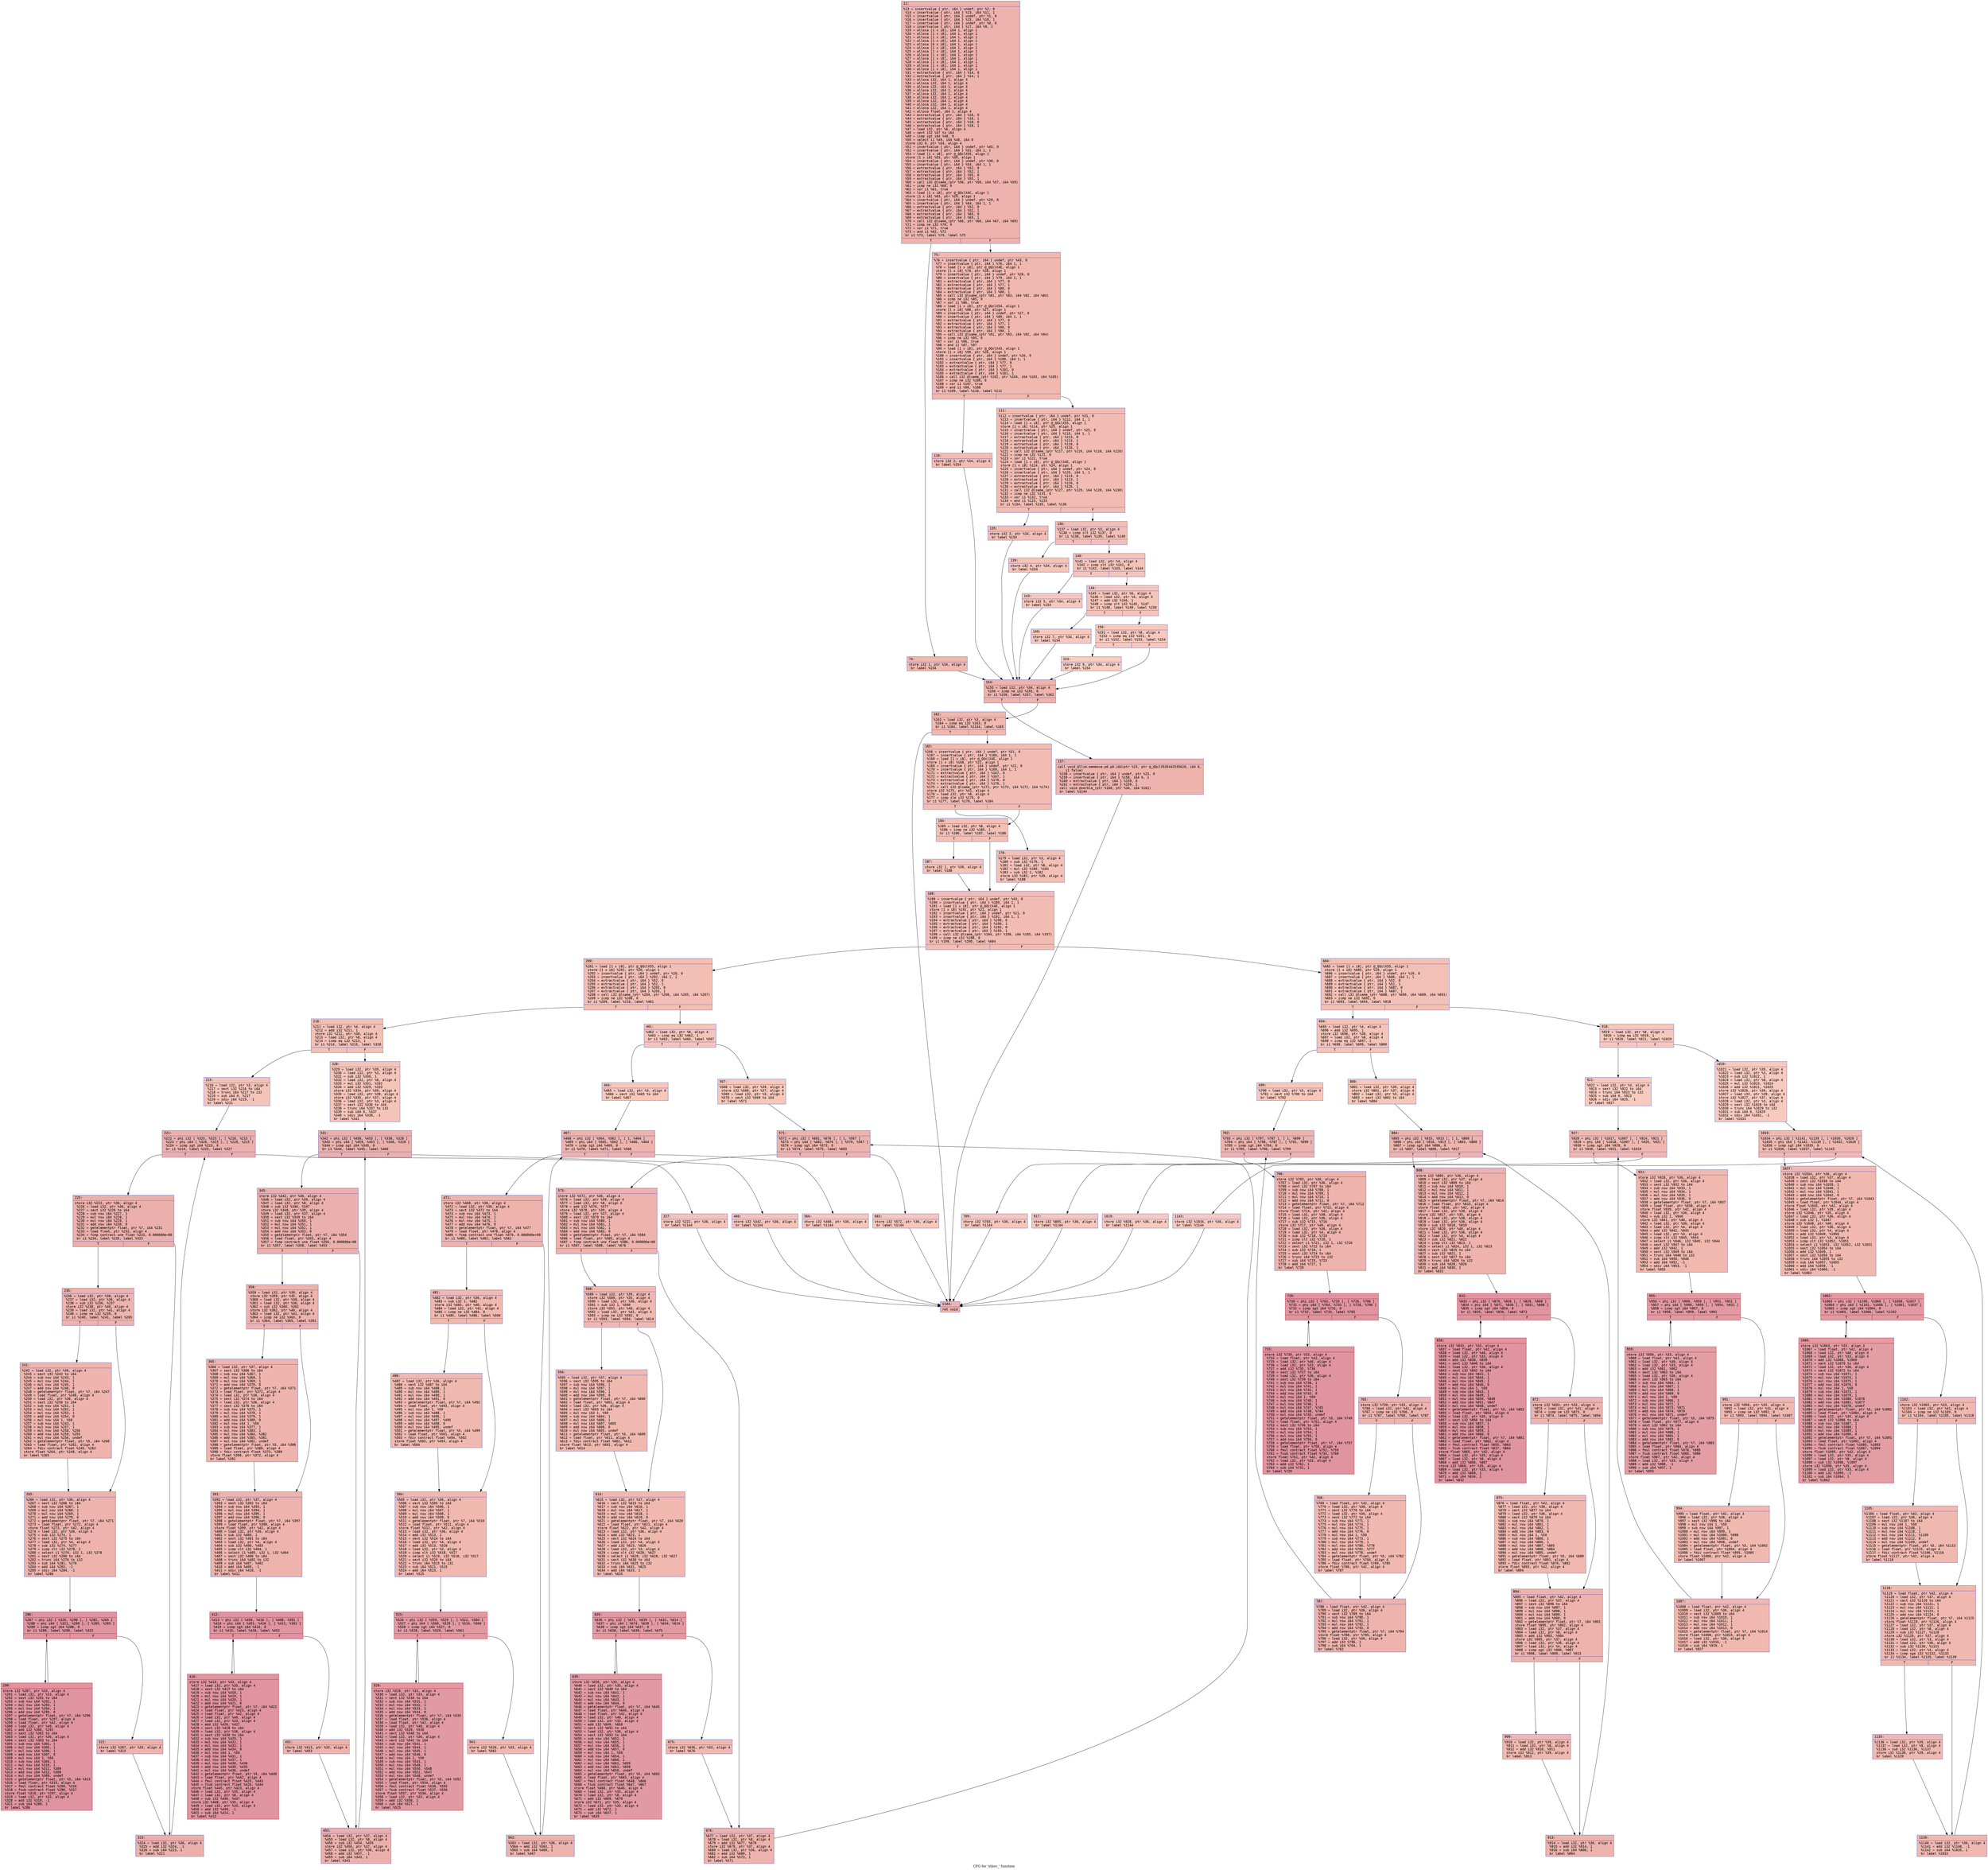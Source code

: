 digraph "CFG for 'stbsv_' function" {
	label="CFG for 'stbsv_' function";

	Node0x55ee105e3eb0 [shape=record,color="#3d50c3ff", style=filled, fillcolor="#d6524470" fontname="Courier",label="{12:\l|  %13 = insertvalue \{ ptr, i64 \} undef, ptr %2, 0\l  %14 = insertvalue \{ ptr, i64 \} %13, i64 %11, 1\l  %15 = insertvalue \{ ptr, i64 \} undef, ptr %1, 0\l  %16 = insertvalue \{ ptr, i64 \} %15, i64 %10, 1\l  %17 = insertvalue \{ ptr, i64 \} undef, ptr %0, 0\l  %18 = insertvalue \{ ptr, i64 \} %17, i64 %9, 1\l  %19 = alloca [1 x i8], i64 1, align 1\l  %20 = alloca [1 x i8], i64 1, align 1\l  %21 = alloca [1 x i8], i64 1, align 1\l  %22 = alloca [1 x i8], i64 1, align 1\l  %23 = alloca [6 x i8], i64 1, align 1\l  %24 = alloca [1 x i8], i64 1, align 1\l  %25 = alloca [1 x i8], i64 1, align 1\l  %26 = alloca [1 x i8], i64 1, align 1\l  %27 = alloca [1 x i8], i64 1, align 1\l  %28 = alloca [1 x i8], i64 1, align 1\l  %29 = alloca [1 x i8], i64 1, align 1\l  %30 = alloca [1 x i8], i64 1, align 1\l  %31 = extractvalue \{ ptr, i64 \} %14, 0\l  %32 = extractvalue \{ ptr, i64 \} %14, 1\l  %33 = alloca i32, i64 1, align 4\l  %34 = alloca i32, i64 1, align 4\l  %35 = alloca i32, i64 1, align 4\l  %36 = alloca i32, i64 1, align 4\l  %37 = alloca i32, i64 1, align 4\l  %38 = alloca i32, i64 1, align 4\l  %39 = alloca i32, i64 1, align 4\l  %40 = alloca i32, i64 1, align 4\l  %41 = alloca i32, i64 1, align 4\l  %42 = alloca float, i64 1, align 4\l  %43 = extractvalue \{ ptr, i64 \} %16, 0\l  %44 = extractvalue \{ ptr, i64 \} %16, 1\l  %45 = extractvalue \{ ptr, i64 \} %18, 0\l  %46 = extractvalue \{ ptr, i64 \} %18, 1\l  %47 = load i32, ptr %6, align 4\l  %48 = sext i32 %47 to i64\l  %49 = icmp sgt i64 %48, 0\l  %50 = select i1 %49, i64 %48, i64 0\l  store i32 0, ptr %34, align 4\l  %51 = insertvalue \{ ptr, i64 \} undef, ptr %45, 0\l  %52 = insertvalue \{ ptr, i64 \} %51, i64 1, 1\l  %53 = load [1 x i8], ptr @_QQclX55, align 1\l  store [1 x i8] %53, ptr %30, align 1\l  %54 = insertvalue \{ ptr, i64 \} undef, ptr %30, 0\l  %55 = insertvalue \{ ptr, i64 \} %54, i64 1, 1\l  %56 = extractvalue \{ ptr, i64 \} %52, 0\l  %57 = extractvalue \{ ptr, i64 \} %52, 1\l  %58 = extractvalue \{ ptr, i64 \} %55, 0\l  %59 = extractvalue \{ ptr, i64 \} %55, 1\l  %60 = call i32 @lsame_(ptr %56, ptr %58, i64 %57, i64 %59)\l  %61 = icmp ne i32 %60, 0\l  %62 = xor i1 %61, true\l  %63 = load [1 x i8], ptr @_QQclX4C, align 1\l  store [1 x i8] %63, ptr %29, align 1\l  %64 = insertvalue \{ ptr, i64 \} undef, ptr %29, 0\l  %65 = insertvalue \{ ptr, i64 \} %64, i64 1, 1\l  %66 = extractvalue \{ ptr, i64 \} %52, 0\l  %67 = extractvalue \{ ptr, i64 \} %52, 1\l  %68 = extractvalue \{ ptr, i64 \} %65, 0\l  %69 = extractvalue \{ ptr, i64 \} %65, 1\l  %70 = call i32 @lsame_(ptr %66, ptr %68, i64 %67, i64 %69)\l  %71 = icmp ne i32 %70, 0\l  %72 = xor i1 %71, true\l  %73 = and i1 %62, %72\l  br i1 %73, label %74, label %75\l|{<s0>T|<s1>F}}"];
	Node0x55ee105e3eb0:s0 -> Node0x55ee105e6bb0[tooltip="12 -> 74\nProbability 50.00%" ];
	Node0x55ee105e3eb0:s1 -> Node0x55ee105e6c00[tooltip="12 -> 75\nProbability 50.00%" ];
	Node0x55ee105e6bb0 [shape=record,color="#3d50c3ff", style=filled, fillcolor="#dc5d4a70" fontname="Courier",label="{74:\l|  store i32 1, ptr %34, align 4\l  br label %154\l}"];
	Node0x55ee105e6bb0 -> Node0x55ee105e6da0[tooltip="74 -> 154\nProbability 100.00%" ];
	Node0x55ee105e6c00 [shape=record,color="#3d50c3ff", style=filled, fillcolor="#dc5d4a70" fontname="Courier",label="{75:\l|  %76 = insertvalue \{ ptr, i64 \} undef, ptr %43, 0\l  %77 = insertvalue \{ ptr, i64 \} %76, i64 1, 1\l  %78 = load [1 x i8], ptr @_QQclX4E, align 1\l  store [1 x i8] %78, ptr %28, align 1\l  %79 = insertvalue \{ ptr, i64 \} undef, ptr %28, 0\l  %80 = insertvalue \{ ptr, i64 \} %79, i64 1, 1\l  %81 = extractvalue \{ ptr, i64 \} %77, 0\l  %82 = extractvalue \{ ptr, i64 \} %77, 1\l  %83 = extractvalue \{ ptr, i64 \} %80, 0\l  %84 = extractvalue \{ ptr, i64 \} %80, 1\l  %85 = call i32 @lsame_(ptr %81, ptr %83, i64 %82, i64 %84)\l  %86 = icmp ne i32 %85, 0\l  %87 = xor i1 %86, true\l  %88 = load [1 x i8], ptr @_QQclX54, align 1\l  store [1 x i8] %88, ptr %27, align 1\l  %89 = insertvalue \{ ptr, i64 \} undef, ptr %27, 0\l  %90 = insertvalue \{ ptr, i64 \} %89, i64 1, 1\l  %91 = extractvalue \{ ptr, i64 \} %77, 0\l  %92 = extractvalue \{ ptr, i64 \} %77, 1\l  %93 = extractvalue \{ ptr, i64 \} %90, 0\l  %94 = extractvalue \{ ptr, i64 \} %90, 1\l  %95 = call i32 @lsame_(ptr %91, ptr %93, i64 %92, i64 %94)\l  %96 = icmp ne i32 %95, 0\l  %97 = xor i1 %96, true\l  %98 = and i1 %87, %97\l  %99 = load [1 x i8], ptr @_QQclX43, align 1\l  store [1 x i8] %99, ptr %26, align 1\l  %100 = insertvalue \{ ptr, i64 \} undef, ptr %26, 0\l  %101 = insertvalue \{ ptr, i64 \} %100, i64 1, 1\l  %102 = extractvalue \{ ptr, i64 \} %77, 0\l  %103 = extractvalue \{ ptr, i64 \} %77, 1\l  %104 = extractvalue \{ ptr, i64 \} %101, 0\l  %105 = extractvalue \{ ptr, i64 \} %101, 1\l  %106 = call i32 @lsame_(ptr %102, ptr %104, i64 %103, i64 %105)\l  %107 = icmp ne i32 %106, 0\l  %108 = xor i1 %107, true\l  %109 = and i1 %98, %108\l  br i1 %109, label %110, label %111\l|{<s0>T|<s1>F}}"];
	Node0x55ee105e6c00:s0 -> Node0x55ee105e58a0[tooltip="75 -> 110\nProbability 50.00%" ];
	Node0x55ee105e6c00:s1 -> Node0x55ee105e8ec0[tooltip="75 -> 111\nProbability 50.00%" ];
	Node0x55ee105e58a0 [shape=record,color="#3d50c3ff", style=filled, fillcolor="#e1675170" fontname="Courier",label="{110:\l|  store i32 2, ptr %34, align 4\l  br label %154\l}"];
	Node0x55ee105e58a0 -> Node0x55ee105e6da0[tooltip="110 -> 154\nProbability 100.00%" ];
	Node0x55ee105e8ec0 [shape=record,color="#3d50c3ff", style=filled, fillcolor="#e1675170" fontname="Courier",label="{111:\l|  %112 = insertvalue \{ ptr, i64 \} undef, ptr %31, 0\l  %113 = insertvalue \{ ptr, i64 \} %112, i64 1, 1\l  %114 = load [1 x i8], ptr @_QQclX55, align 1\l  store [1 x i8] %114, ptr %25, align 1\l  %115 = insertvalue \{ ptr, i64 \} undef, ptr %25, 0\l  %116 = insertvalue \{ ptr, i64 \} %115, i64 1, 1\l  %117 = extractvalue \{ ptr, i64 \} %113, 0\l  %118 = extractvalue \{ ptr, i64 \} %113, 1\l  %119 = extractvalue \{ ptr, i64 \} %116, 0\l  %120 = extractvalue \{ ptr, i64 \} %116, 1\l  %121 = call i32 @lsame_(ptr %117, ptr %119, i64 %118, i64 %120)\l  %122 = icmp ne i32 %121, 0\l  %123 = xor i1 %122, true\l  %124 = load [1 x i8], ptr @_QQclX4E, align 1\l  store [1 x i8] %124, ptr %24, align 1\l  %125 = insertvalue \{ ptr, i64 \} undef, ptr %24, 0\l  %126 = insertvalue \{ ptr, i64 \} %125, i64 1, 1\l  %127 = extractvalue \{ ptr, i64 \} %113, 0\l  %128 = extractvalue \{ ptr, i64 \} %113, 1\l  %129 = extractvalue \{ ptr, i64 \} %126, 0\l  %130 = extractvalue \{ ptr, i64 \} %126, 1\l  %131 = call i32 @lsame_(ptr %127, ptr %129, i64 %128, i64 %130)\l  %132 = icmp ne i32 %131, 0\l  %133 = xor i1 %132, true\l  %134 = and i1 %123, %133\l  br i1 %134, label %135, label %136\l|{<s0>T|<s1>F}}"];
	Node0x55ee105e8ec0:s0 -> Node0x55ee105ea120[tooltip="111 -> 135\nProbability 50.00%" ];
	Node0x55ee105e8ec0:s1 -> Node0x55ee105ea170[tooltip="111 -> 136\nProbability 50.00%" ];
	Node0x55ee105ea120 [shape=record,color="#3d50c3ff", style=filled, fillcolor="#e36c5570" fontname="Courier",label="{135:\l|  store i32 3, ptr %34, align 4\l  br label %154\l}"];
	Node0x55ee105ea120 -> Node0x55ee105e6da0[tooltip="135 -> 154\nProbability 100.00%" ];
	Node0x55ee105ea170 [shape=record,color="#3d50c3ff", style=filled, fillcolor="#e36c5570" fontname="Courier",label="{136:\l|  %137 = load i32, ptr %3, align 4\l  %138 = icmp slt i32 %137, 0\l  br i1 %138, label %139, label %140\l|{<s0>T|<s1>F}}"];
	Node0x55ee105ea170:s0 -> Node0x55ee105ea490[tooltip="136 -> 139\nProbability 37.50%" ];
	Node0x55ee105ea170:s1 -> Node0x55ee105ea4e0[tooltip="136 -> 140\nProbability 62.50%" ];
	Node0x55ee105ea490 [shape=record,color="#3d50c3ff", style=filled, fillcolor="#e97a5f70" fontname="Courier",label="{139:\l|  store i32 4, ptr %34, align 4\l  br label %154\l}"];
	Node0x55ee105ea490 -> Node0x55ee105e6da0[tooltip="139 -> 154\nProbability 100.00%" ];
	Node0x55ee105ea4e0 [shape=record,color="#3d50c3ff", style=filled, fillcolor="#e8765c70" fontname="Courier",label="{140:\l|  %141 = load i32, ptr %4, align 4\l  %142 = icmp slt i32 %141, 0\l  br i1 %142, label %143, label %144\l|{<s0>T|<s1>F}}"];
	Node0x55ee105ea4e0:s0 -> Node0x55ee105ea800[tooltip="140 -> 143\nProbability 37.50%" ];
	Node0x55ee105ea4e0:s1 -> Node0x55ee105ea850[tooltip="140 -> 144\nProbability 62.50%" ];
	Node0x55ee105ea800 [shape=record,color="#3d50c3ff", style=filled, fillcolor="#ec7f6370" fontname="Courier",label="{143:\l|  store i32 5, ptr %34, align 4\l  br label %154\l}"];
	Node0x55ee105ea800 -> Node0x55ee105e6da0[tooltip="143 -> 154\nProbability 100.00%" ];
	Node0x55ee105ea850 [shape=record,color="#3d50c3ff", style=filled, fillcolor="#e97a5f70" fontname="Courier",label="{144:\l|  %145 = load i32, ptr %6, align 4\l  %146 = load i32, ptr %4, align 4\l  %147 = add i32 %146, 1\l  %148 = icmp slt i32 %145, %147\l  br i1 %148, label %149, label %150\l|{<s0>T|<s1>F}}"];
	Node0x55ee105ea850:s0 -> Node0x55ee105eac80[tooltip="144 -> 149\nProbability 50.00%" ];
	Node0x55ee105ea850:s1 -> Node0x55ee105eacd0[tooltip="144 -> 150\nProbability 50.00%" ];
	Node0x55ee105eac80 [shape=record,color="#3d50c3ff", style=filled, fillcolor="#ed836670" fontname="Courier",label="{149:\l|  store i32 7, ptr %34, align 4\l  br label %154\l}"];
	Node0x55ee105eac80 -> Node0x55ee105e6da0[tooltip="149 -> 154\nProbability 100.00%" ];
	Node0x55ee105eacd0 [shape=record,color="#3d50c3ff", style=filled, fillcolor="#ed836670" fontname="Courier",label="{150:\l|  %151 = load i32, ptr %8, align 4\l  %152 = icmp eq i32 %151, 0\l  br i1 %152, label %153, label %154\l|{<s0>T|<s1>F}}"];
	Node0x55ee105eacd0:s0 -> Node0x55ee105eaff0[tooltip="150 -> 153\nProbability 37.50%" ];
	Node0x55ee105eacd0:s1 -> Node0x55ee105e6da0[tooltip="150 -> 154\nProbability 62.50%" ];
	Node0x55ee105eaff0 [shape=record,color="#3d50c3ff", style=filled, fillcolor="#f08b6e70" fontname="Courier",label="{153:\l|  store i32 9, ptr %34, align 4\l  br label %154\l}"];
	Node0x55ee105eaff0 -> Node0x55ee105e6da0[tooltip="153 -> 154\nProbability 100.00%" ];
	Node0x55ee105e6da0 [shape=record,color="#3d50c3ff", style=filled, fillcolor="#d6524470" fontname="Courier",label="{154:\l|  %155 = load i32, ptr %34, align 4\l  %156 = icmp ne i32 %155, 0\l  br i1 %156, label %157, label %162\l|{<s0>T|<s1>F}}"];
	Node0x55ee105e6da0:s0 -> Node0x55ee105eb310[tooltip="154 -> 157\nProbability 62.50%" ];
	Node0x55ee105e6da0:s1 -> Node0x55ee105eb360[tooltip="154 -> 162\nProbability 37.50%" ];
	Node0x55ee105eb310 [shape=record,color="#3d50c3ff", style=filled, fillcolor="#d8564670" fontname="Courier",label="{157:\l|  call void @llvm.memmove.p0.p0.i64(ptr %23, ptr @_QQclX535442535620, i64 6,\l... i1 false)\l  %158 = insertvalue \{ ptr, i64 \} undef, ptr %23, 0\l  %159 = insertvalue \{ ptr, i64 \} %158, i64 6, 1\l  %160 = extractvalue \{ ptr, i64 \} %159, 0\l  %161 = extractvalue \{ ptr, i64 \} %159, 1\l  call void @xerbla_(ptr %160, ptr %34, i64 %161)\l  br label %1144\l}"];
	Node0x55ee105eb310 -> Node0x55ee105eb960[tooltip="157 -> 1144\nProbability 100.00%" ];
	Node0x55ee105eb360 [shape=record,color="#3d50c3ff", style=filled, fillcolor="#dc5d4a70" fontname="Courier",label="{162:\l|  %163 = load i32, ptr %3, align 4\l  %164 = icmp eq i32 %163, 0\l  br i1 %164, label %1144, label %165\l|{<s0>T|<s1>F}}"];
	Node0x55ee105eb360:s0 -> Node0x55ee105eb960[tooltip="162 -> 1144\nProbability 37.50%" ];
	Node0x55ee105eb360:s1 -> Node0x55ee105f6840[tooltip="162 -> 165\nProbability 62.50%" ];
	Node0x55ee105f6840 [shape=record,color="#3d50c3ff", style=filled, fillcolor="#e1675170" fontname="Courier",label="{165:\l|  %166 = insertvalue \{ ptr, i64 \} undef, ptr %31, 0\l  %167 = insertvalue \{ ptr, i64 \} %166, i64 1, 1\l  %168 = load [1 x i8], ptr @_QQclX4E, align 1\l  store [1 x i8] %168, ptr %22, align 1\l  %169 = insertvalue \{ ptr, i64 \} undef, ptr %22, 0\l  %170 = insertvalue \{ ptr, i64 \} %169, i64 1, 1\l  %171 = extractvalue \{ ptr, i64 \} %167, 0\l  %172 = extractvalue \{ ptr, i64 \} %167, 1\l  %173 = extractvalue \{ ptr, i64 \} %170, 0\l  %174 = extractvalue \{ ptr, i64 \} %170, 1\l  %175 = call i32 @lsame_(ptr %171, ptr %173, i64 %172, i64 %174)\l  store i32 %175, ptr %41, align 4\l  %176 = load i32, ptr %8, align 4\l  %177 = icmp sle i32 %176, 0\l  br i1 %177, label %178, label %184\l|{<s0>T|<s1>F}}"];
	Node0x55ee105f6840:s0 -> Node0x55ee105f7260[tooltip="165 -> 178\nProbability 50.00%" ];
	Node0x55ee105f6840:s1 -> Node0x55ee105f72b0[tooltip="165 -> 184\nProbability 50.00%" ];
	Node0x55ee105f7260 [shape=record,color="#3d50c3ff", style=filled, fillcolor="#e5705870" fontname="Courier",label="{178:\l|  %179 = load i32, ptr %3, align 4\l  %180 = sub i32 %179, 1\l  %181 = load i32, ptr %8, align 4\l  %182 = mul i32 %180, %181\l  %183 = sub i32 1, %182\l  store i32 %183, ptr %39, align 4\l  br label %188\l}"];
	Node0x55ee105f7260 -> Node0x55ee105f7700[tooltip="178 -> 188\nProbability 100.00%" ];
	Node0x55ee105f72b0 [shape=record,color="#3d50c3ff", style=filled, fillcolor="#e5705870" fontname="Courier",label="{184:\l|  %185 = load i32, ptr %8, align 4\l  %186 = icmp ne i32 %185, 1\l  br i1 %186, label %187, label %188\l|{<s0>T|<s1>F}}"];
	Node0x55ee105f72b0:s0 -> Node0x55ee105f78d0[tooltip="184 -> 187\nProbability 50.00%" ];
	Node0x55ee105f72b0:s1 -> Node0x55ee105f7700[tooltip="184 -> 188\nProbability 50.00%" ];
	Node0x55ee105f78d0 [shape=record,color="#3d50c3ff", style=filled, fillcolor="#e8765c70" fontname="Courier",label="{187:\l|  store i32 1, ptr %39, align 4\l  br label %188\l}"];
	Node0x55ee105f78d0 -> Node0x55ee105f7700[tooltip="187 -> 188\nProbability 100.00%" ];
	Node0x55ee105f7700 [shape=record,color="#3d50c3ff", style=filled, fillcolor="#e1675170" fontname="Courier",label="{188:\l|  %189 = insertvalue \{ ptr, i64 \} undef, ptr %43, 0\l  %190 = insertvalue \{ ptr, i64 \} %189, i64 1, 1\l  %191 = load [1 x i8], ptr @_QQclX4E, align 1\l  store [1 x i8] %191, ptr %21, align 1\l  %192 = insertvalue \{ ptr, i64 \} undef, ptr %21, 0\l  %193 = insertvalue \{ ptr, i64 \} %192, i64 1, 1\l  %194 = extractvalue \{ ptr, i64 \} %190, 0\l  %195 = extractvalue \{ ptr, i64 \} %190, 1\l  %196 = extractvalue \{ ptr, i64 \} %193, 0\l  %197 = extractvalue \{ ptr, i64 \} %193, 1\l  %198 = call i32 @lsame_(ptr %194, ptr %196, i64 %195, i64 %197)\l  %199 = icmp ne i32 %198, 0\l  br i1 %199, label %200, label %684\l|{<s0>T|<s1>F}}"];
	Node0x55ee105f7700:s0 -> Node0x55ee105e8320[tooltip="188 -> 200\nProbability 62.50%" ];
	Node0x55ee105f7700:s1 -> Node0x55ee105e8370[tooltip="188 -> 684\nProbability 37.50%" ];
	Node0x55ee105e8320 [shape=record,color="#3d50c3ff", style=filled, fillcolor="#e36c5570" fontname="Courier",label="{200:\l|  %201 = load [1 x i8], ptr @_QQclX55, align 1\l  store [1 x i8] %201, ptr %20, align 1\l  %202 = insertvalue \{ ptr, i64 \} undef, ptr %20, 0\l  %203 = insertvalue \{ ptr, i64 \} %202, i64 1, 1\l  %204 = extractvalue \{ ptr, i64 \} %52, 0\l  %205 = extractvalue \{ ptr, i64 \} %52, 1\l  %206 = extractvalue \{ ptr, i64 \} %203, 0\l  %207 = extractvalue \{ ptr, i64 \} %203, 1\l  %208 = call i32 @lsame_(ptr %204, ptr %206, i64 %205, i64 %207)\l  %209 = icmp ne i32 %208, 0\l  br i1 %209, label %210, label %461\l|{<s0>T|<s1>F}}"];
	Node0x55ee105e8320:s0 -> Node0x55ee105e8b10[tooltip="200 -> 210\nProbability 62.50%" ];
	Node0x55ee105e8320:s1 -> Node0x55ee105e8b60[tooltip="200 -> 461\nProbability 37.50%" ];
	Node0x55ee105e8b10 [shape=record,color="#3d50c3ff", style=filled, fillcolor="#e5705870" fontname="Courier",label="{210:\l|  %211 = load i32, ptr %4, align 4\l  %212 = add i32 %211, 1\l  store i32 %212, ptr %38, align 4\l  %213 = load i32, ptr %8, align 4\l  %214 = icmp eq i32 %213, 1\l  br i1 %214, label %215, label %328\l|{<s0>T|<s1>F}}"];
	Node0x55ee105e8b10:s0 -> Node0x55ee105f9f10[tooltip="210 -> 215\nProbability 50.00%" ];
	Node0x55ee105e8b10:s1 -> Node0x55ee105f9f60[tooltip="210 -> 328\nProbability 50.00%" ];
	Node0x55ee105f9f10 [shape=record,color="#3d50c3ff", style=filled, fillcolor="#e97a5f70" fontname="Courier",label="{215:\l|  %216 = load i32, ptr %3, align 4\l  %217 = sext i32 %216 to i64\l  %218 = trunc i64 %217 to i32\l  %219 = sub i64 0, %217\l  %220 = sdiv i64 %219, -1\l  br label %221\l}"];
	Node0x55ee105f9f10 -> Node0x55ee105fa2e0[tooltip="215 -> 221\nProbability 100.00%" ];
	Node0x55ee105fa2e0 [shape=record,color="#3d50c3ff", style=filled, fillcolor="#d24b4070" fontname="Courier",label="{221:\l|  %222 = phi i32 [ %325, %323 ], [ %218, %215 ]\l  %223 = phi i64 [ %326, %323 ], [ %220, %215 ]\l  %224 = icmp sgt i64 %223, 0\l  br i1 %224, label %225, label %327\l|{<s0>T|<s1>F}}"];
	Node0x55ee105fa2e0:s0 -> Node0x55ee105fa600[tooltip="221 -> 225\nProbability 96.88%" ];
	Node0x55ee105fa2e0:s1 -> Node0x55ee105fa650[tooltip="221 -> 327\nProbability 3.12%" ];
	Node0x55ee105fa600 [shape=record,color="#3d50c3ff", style=filled, fillcolor="#d24b4070" fontname="Courier",label="{225:\l|  store i32 %222, ptr %36, align 4\l  %226 = load i32, ptr %36, align 4\l  %227 = sext i32 %226 to i64\l  %228 = sub nsw i64 %227, 1\l  %229 = mul nsw i64 %228, 1\l  %230 = mul nsw i64 %229, 1\l  %231 = add nsw i64 %230, 0\l  %232 = getelementptr float, ptr %7, i64 %231\l  %233 = load float, ptr %232, align 4\l  %234 = fcmp contract une float %233, 0.000000e+00\l  br i1 %234, label %235, label %323\l|{<s0>T|<s1>F}}"];
	Node0x55ee105fa600:s0 -> Node0x55ee105facd0[tooltip="225 -> 235\nProbability 62.50%" ];
	Node0x55ee105fa600:s1 -> Node0x55ee105fa3a0[tooltip="225 -> 323\nProbability 37.50%" ];
	Node0x55ee105facd0 [shape=record,color="#3d50c3ff", style=filled, fillcolor="#d6524470" fontname="Courier",label="{235:\l|  %236 = load i32, ptr %38, align 4\l  %237 = load i32, ptr %36, align 4\l  %238 = sub i32 %236, %237\l  store i32 %238, ptr %40, align 4\l  %239 = load i32, ptr %41, align 4\l  %240 = icmp ne i32 %239, 0\l  br i1 %240, label %241, label %265\l|{<s0>T|<s1>F}}"];
	Node0x55ee105facd0:s0 -> Node0x55ee105fb110[tooltip="235 -> 241\nProbability 62.50%" ];
	Node0x55ee105facd0:s1 -> Node0x55ee105fb160[tooltip="235 -> 265\nProbability 37.50%" ];
	Node0x55ee105fb110 [shape=record,color="#3d50c3ff", style=filled, fillcolor="#d8564670" fontname="Courier",label="{241:\l|  %242 = load i32, ptr %36, align 4\l  %243 = sext i32 %242 to i64\l  %244 = sub nsw i64 %243, 1\l  %245 = mul nsw i64 %244, 1\l  %246 = mul nsw i64 %245, 1\l  %247 = add nsw i64 %246, 0\l  %248 = getelementptr float, ptr %7, i64 %247\l  %249 = load float, ptr %248, align 4\l  %250 = load i32, ptr %38, align 4\l  %251 = sext i32 %250 to i64\l  %252 = sub nsw i64 %251, 1\l  %253 = mul nsw i64 %252, 1\l  %254 = mul nsw i64 %253, 1\l  %255 = add nsw i64 %254, 0\l  %256 = mul nsw i64 1, %50\l  %257 = sub nsw i64 %243, 1\l  %258 = mul nsw i64 %257, 1\l  %259 = mul nsw i64 %258, %256\l  %260 = add nsw i64 %259, %255\l  %261 = mul nsw i64 %256, undef\l  %262 = getelementptr float, ptr %5, i64 %260\l  %263 = load float, ptr %262, align 4\l  %264 = fdiv contract float %249, %263\l  store float %264, ptr %248, align 4\l  br label %265\l}"];
	Node0x55ee105fb110 -> Node0x55ee105fb160[tooltip="241 -> 265\nProbability 100.00%" ];
	Node0x55ee105fb160 [shape=record,color="#3d50c3ff", style=filled, fillcolor="#d6524470" fontname="Courier",label="{265:\l|  %266 = load i32, ptr %36, align 4\l  %267 = sext i32 %266 to i64\l  %268 = sub nsw i64 %267, 1\l  %269 = mul nsw i64 %268, 1\l  %270 = mul nsw i64 %269, 1\l  %271 = add nsw i64 %270, 0\l  %272 = getelementptr float, ptr %7, i64 %271\l  %273 = load float, ptr %272, align 4\l  store float %273, ptr %42, align 4\l  %274 = load i32, ptr %36, align 4\l  %275 = sub i32 %274, 1\l  %276 = sext i32 %275 to i64\l  %277 = load i32, ptr %4, align 4\l  %278 = sub i32 %274, %277\l  %279 = icmp slt i32 %278, 1\l  %280 = select i1 %279, i32 1, i32 %278\l  %281 = sext i32 %280 to i64\l  %282 = trunc i64 %276 to i32\l  %283 = sub i64 %281, %276\l  %284 = add i64 %283, -1\l  %285 = sdiv i64 %284, -1\l  br label %286\l}"];
	Node0x55ee105fb160 -> Node0x55ee105fcb50[tooltip="265 -> 286\nProbability 100.00%" ];
	Node0x55ee105fcb50 [shape=record,color="#b70d28ff", style=filled, fillcolor="#b70d2870" fontname="Courier",label="{286:\l|  %287 = phi i32 [ %320, %290 ], [ %282, %265 ]\l  %288 = phi i64 [ %321, %290 ], [ %285, %265 ]\l  %289 = icmp sgt i64 %288, 0\l  br i1 %289, label %290, label %322\l|{<s0>T|<s1>F}}"];
	Node0x55ee105fcb50:s0 -> Node0x55ee105fcc10[tooltip="286 -> 290\nProbability 96.88%" ];
	Node0x55ee105fcb50:s1 -> Node0x55ee105fce70[tooltip="286 -> 322\nProbability 3.12%" ];
	Node0x55ee105fcc10 [shape=record,color="#b70d28ff", style=filled, fillcolor="#b70d2870" fontname="Courier",label="{290:\l|  store i32 %287, ptr %33, align 4\l  %291 = load i32, ptr %33, align 4\l  %292 = sext i32 %291 to i64\l  %293 = sub nsw i64 %292, 1\l  %294 = mul nsw i64 %293, 1\l  %295 = mul nsw i64 %294, 1\l  %296 = add nsw i64 %295, 0\l  %297 = getelementptr float, ptr %7, i64 %296\l  %298 = load float, ptr %297, align 4\l  %299 = load float, ptr %42, align 4\l  %300 = load i32, ptr %40, align 4\l  %301 = add i32 %300, %291\l  %302 = sext i32 %301 to i64\l  %303 = load i32, ptr %36, align 4\l  %304 = sext i32 %303 to i64\l  %305 = sub nsw i64 %302, 1\l  %306 = mul nsw i64 %305, 1\l  %307 = mul nsw i64 %306, 1\l  %308 = add nsw i64 %307, 0\l  %309 = mul nsw i64 1, %50\l  %310 = sub nsw i64 %304, 1\l  %311 = mul nsw i64 %310, 1\l  %312 = mul nsw i64 %311, %309\l  %313 = add nsw i64 %312, %308\l  %314 = mul nsw i64 %309, undef\l  %315 = getelementptr float, ptr %5, i64 %313\l  %316 = load float, ptr %315, align 4\l  %317 = fmul contract float %299, %316\l  %318 = fsub contract float %298, %317\l  store float %318, ptr %297, align 4\l  %319 = load i32, ptr %33, align 4\l  %320 = add i32 %319, -1\l  %321 = sub i64 %288, 1\l  br label %286\l}"];
	Node0x55ee105fcc10 -> Node0x55ee105fcb50[tooltip="290 -> 286\nProbability 100.00%" ];
	Node0x55ee105fce70 [shape=record,color="#3d50c3ff", style=filled, fillcolor="#d6524470" fontname="Courier",label="{322:\l|  store i32 %287, ptr %33, align 4\l  br label %323\l}"];
	Node0x55ee105fce70 -> Node0x55ee105fa3a0[tooltip="322 -> 323\nProbability 100.00%" ];
	Node0x55ee105fa3a0 [shape=record,color="#3d50c3ff", style=filled, fillcolor="#d24b4070" fontname="Courier",label="{323:\l|  %324 = load i32, ptr %36, align 4\l  %325 = add i32 %324, -1\l  %326 = sub i64 %223, 1\l  br label %221\l}"];
	Node0x55ee105fa3a0 -> Node0x55ee105fa2e0[tooltip="323 -> 221\nProbability 100.00%" ];
	Node0x55ee105fa650 [shape=record,color="#3d50c3ff", style=filled, fillcolor="#e97a5f70" fontname="Courier",label="{327:\l|  store i32 %222, ptr %36, align 4\l  br label %1144\l}"];
	Node0x55ee105fa650 -> Node0x55ee105eb960[tooltip="327 -> 1144\nProbability 100.00%" ];
	Node0x55ee105f9f60 [shape=record,color="#3d50c3ff", style=filled, fillcolor="#e97a5f70" fontname="Courier",label="{328:\l|  %329 = load i32, ptr %39, align 4\l  %330 = load i32, ptr %3, align 4\l  %331 = sub i32 %330, 1\l  %332 = load i32, ptr %8, align 4\l  %333 = mul i32 %331, %332\l  %334 = add i32 %329, %333\l  store i32 %334, ptr %39, align 4\l  %335 = load i32, ptr %39, align 4\l  store i32 %335, ptr %37, align 4\l  %336 = load i32, ptr %3, align 4\l  %337 = sext i32 %336 to i64\l  %338 = trunc i64 %337 to i32\l  %339 = sub i64 0, %337\l  %340 = sdiv i64 %339, -1\l  br label %341\l}"];
	Node0x55ee105f9f60 -> Node0x55ee105fed80[tooltip="328 -> 341\nProbability 100.00%" ];
	Node0x55ee105fed80 [shape=record,color="#3d50c3ff", style=filled, fillcolor="#d24b4070" fontname="Courier",label="{341:\l|  %342 = phi i32 [ %458, %453 ], [ %338, %328 ]\l  %343 = phi i64 [ %459, %453 ], [ %340, %328 ]\l  %344 = icmp sgt i64 %343, 0\l  br i1 %344, label %345, label %460\l|{<s0>T|<s1>F}}"];
	Node0x55ee105fed80:s0 -> Node0x55ee105ff0a0[tooltip="341 -> 345\nProbability 96.88%" ];
	Node0x55ee105fed80:s1 -> Node0x55ee105ff0f0[tooltip="341 -> 460\nProbability 3.12%" ];
	Node0x55ee105ff0a0 [shape=record,color="#3d50c3ff", style=filled, fillcolor="#d24b4070" fontname="Courier",label="{345:\l|  store i32 %342, ptr %36, align 4\l  %346 = load i32, ptr %39, align 4\l  %347 = load i32, ptr %8, align 4\l  %348 = sub i32 %346, %347\l  store i32 %348, ptr %39, align 4\l  %349 = load i32, ptr %37, align 4\l  %350 = sext i32 %349 to i64\l  %351 = sub nsw i64 %350, 1\l  %352 = mul nsw i64 %351, 1\l  %353 = mul nsw i64 %352, 1\l  %354 = add nsw i64 %353, 0\l  %355 = getelementptr float, ptr %7, i64 %354\l  %356 = load float, ptr %355, align 4\l  %357 = fcmp contract une float %356, 0.000000e+00\l  br i1 %357, label %358, label %453\l|{<s0>T|<s1>F}}"];
	Node0x55ee105ff0a0:s0 -> Node0x55ee105ff9a0[tooltip="345 -> 358\nProbability 62.50%" ];
	Node0x55ee105ff0a0:s1 -> Node0x55ee105fee40[tooltip="345 -> 453\nProbability 37.50%" ];
	Node0x55ee105ff9a0 [shape=record,color="#3d50c3ff", style=filled, fillcolor="#d6524470" fontname="Courier",label="{358:\l|  %359 = load i32, ptr %39, align 4\l  store i32 %359, ptr %35, align 4\l  %360 = load i32, ptr %38, align 4\l  %361 = load i32, ptr %36, align 4\l  %362 = sub i32 %360, %361\l  store i32 %362, ptr %40, align 4\l  %363 = load i32, ptr %41, align 4\l  %364 = icmp ne i32 %363, 0\l  br i1 %364, label %365, label %391\l|{<s0>T|<s1>F}}"];
	Node0x55ee105ff9a0:s0 -> Node0x55ee105fff00[tooltip="358 -> 365\nProbability 62.50%" ];
	Node0x55ee105ff9a0:s1 -> Node0x55ee105fff50[tooltip="358 -> 391\nProbability 37.50%" ];
	Node0x55ee105fff00 [shape=record,color="#3d50c3ff", style=filled, fillcolor="#d8564670" fontname="Courier",label="{365:\l|  %366 = load i32, ptr %37, align 4\l  %367 = sext i32 %366 to i64\l  %368 = sub nsw i64 %367, 1\l  %369 = mul nsw i64 %368, 1\l  %370 = mul nsw i64 %369, 1\l  %371 = add nsw i64 %370, 0\l  %372 = getelementptr float, ptr %7, i64 %371\l  %373 = load float, ptr %372, align 4\l  %374 = load i32, ptr %38, align 4\l  %375 = sext i32 %374 to i64\l  %376 = load i32, ptr %36, align 4\l  %377 = sext i32 %376 to i64\l  %378 = sub nsw i64 %375, 1\l  %379 = mul nsw i64 %378, 1\l  %380 = mul nsw i64 %379, 1\l  %381 = add nsw i64 %380, 0\l  %382 = mul nsw i64 1, %50\l  %383 = sub nsw i64 %377, 1\l  %384 = mul nsw i64 %383, 1\l  %385 = mul nsw i64 %384, %382\l  %386 = add nsw i64 %385, %381\l  %387 = mul nsw i64 %382, undef\l  %388 = getelementptr float, ptr %5, i64 %386\l  %389 = load float, ptr %388, align 4\l  %390 = fdiv contract float %373, %389\l  store float %390, ptr %372, align 4\l  br label %391\l}"];
	Node0x55ee105fff00 -> Node0x55ee105fff50[tooltip="365 -> 391\nProbability 100.00%" ];
	Node0x55ee105fff50 [shape=record,color="#3d50c3ff", style=filled, fillcolor="#d6524470" fontname="Courier",label="{391:\l|  %392 = load i32, ptr %37, align 4\l  %393 = sext i32 %392 to i64\l  %394 = sub nsw i64 %393, 1\l  %395 = mul nsw i64 %394, 1\l  %396 = mul nsw i64 %395, 1\l  %397 = add nsw i64 %396, 0\l  %398 = getelementptr float, ptr %7, i64 %397\l  %399 = load float, ptr %398, align 4\l  store float %399, ptr %42, align 4\l  %400 = load i32, ptr %36, align 4\l  %401 = sub i32 %400, 1\l  %402 = sext i32 %401 to i64\l  %403 = load i32, ptr %4, align 4\l  %404 = sub i32 %400, %403\l  %405 = icmp slt i32 %404, 1\l  %406 = select i1 %405, i32 1, i32 %404\l  %407 = sext i32 %406 to i64\l  %408 = trunc i64 %402 to i32\l  %409 = sub i64 %407, %402\l  %410 = add i64 %409, -1\l  %411 = sdiv i64 %410, -1\l  br label %412\l}"];
	Node0x55ee105fff50 -> Node0x55ee105f8d10[tooltip="391 -> 412\nProbability 100.00%" ];
	Node0x55ee105f8d10 [shape=record,color="#b70d28ff", style=filled, fillcolor="#b70d2870" fontname="Courier",label="{412:\l|  %413 = phi i32 [ %450, %416 ], [ %408, %391 ]\l  %414 = phi i64 [ %451, %416 ], [ %411, %391 ]\l  %415 = icmp sgt i64 %414, 0\l  br i1 %415, label %416, label %452\l|{<s0>T|<s1>F}}"];
	Node0x55ee105f8d10:s0 -> Node0x55ee105f8dd0[tooltip="412 -> 416\nProbability 96.88%" ];
	Node0x55ee105f8d10:s1 -> Node0x55ee105f9030[tooltip="412 -> 452\nProbability 3.12%" ];
	Node0x55ee105f8dd0 [shape=record,color="#b70d28ff", style=filled, fillcolor="#b70d2870" fontname="Courier",label="{416:\l|  store i32 %413, ptr %33, align 4\l  %417 = load i32, ptr %35, align 4\l  %418 = sext i32 %417 to i64\l  %419 = sub nsw i64 %418, 1\l  %420 = mul nsw i64 %419, 1\l  %421 = mul nsw i64 %420, 1\l  %422 = add nsw i64 %421, 0\l  %423 = getelementptr float, ptr %7, i64 %422\l  %424 = load float, ptr %423, align 4\l  %425 = load float, ptr %42, align 4\l  %426 = load i32, ptr %40, align 4\l  %427 = load i32, ptr %33, align 4\l  %428 = add i32 %426, %427\l  %429 = sext i32 %428 to i64\l  %430 = load i32, ptr %36, align 4\l  %431 = sext i32 %430 to i64\l  %432 = sub nsw i64 %429, 1\l  %433 = mul nsw i64 %432, 1\l  %434 = mul nsw i64 %433, 1\l  %435 = add nsw i64 %434, 0\l  %436 = mul nsw i64 1, %50\l  %437 = sub nsw i64 %431, 1\l  %438 = mul nsw i64 %437, 1\l  %439 = mul nsw i64 %438, %436\l  %440 = add nsw i64 %439, %435\l  %441 = mul nsw i64 %436, undef\l  %442 = getelementptr float, ptr %5, i64 %440\l  %443 = load float, ptr %442, align 4\l  %444 = fmul contract float %425, %443\l  %445 = fsub contract float %424, %444\l  store float %445, ptr %423, align 4\l  %446 = load i32, ptr %35, align 4\l  %447 = load i32, ptr %8, align 4\l  %448 = sub i32 %446, %447\l  store i32 %448, ptr %35, align 4\l  %449 = load i32, ptr %33, align 4\l  %450 = add i32 %449, -1\l  %451 = sub i64 %414, 1\l  br label %412\l}"];
	Node0x55ee105f8dd0 -> Node0x55ee105f8d10[tooltip="416 -> 412\nProbability 100.00%" ];
	Node0x55ee105f9030 [shape=record,color="#3d50c3ff", style=filled, fillcolor="#d6524470" fontname="Courier",label="{452:\l|  store i32 %413, ptr %33, align 4\l  br label %453\l}"];
	Node0x55ee105f9030 -> Node0x55ee105fee40[tooltip="452 -> 453\nProbability 100.00%" ];
	Node0x55ee105fee40 [shape=record,color="#3d50c3ff", style=filled, fillcolor="#d24b4070" fontname="Courier",label="{453:\l|  %454 = load i32, ptr %37, align 4\l  %455 = load i32, ptr %8, align 4\l  %456 = sub i32 %454, %455\l  store i32 %456, ptr %37, align 4\l  %457 = load i32, ptr %36, align 4\l  %458 = add i32 %457, -1\l  %459 = sub i64 %343, 1\l  br label %341\l}"];
	Node0x55ee105fee40 -> Node0x55ee105fed80[tooltip="453 -> 341\nProbability 100.00%" ];
	Node0x55ee105ff0f0 [shape=record,color="#3d50c3ff", style=filled, fillcolor="#e97a5f70" fontname="Courier",label="{460:\l|  store i32 %342, ptr %36, align 4\l  br label %1144\l}"];
	Node0x55ee105ff0f0 -> Node0x55ee105eb960[tooltip="460 -> 1144\nProbability 100.00%" ];
	Node0x55ee105e8b60 [shape=record,color="#3d50c3ff", style=filled, fillcolor="#e97a5f70" fontname="Courier",label="{461:\l|  %462 = load i32, ptr %8, align 4\l  %463 = icmp eq i32 %462, 1\l  br i1 %463, label %464, label %567\l|{<s0>T|<s1>F}}"];
	Node0x55ee105e8b60:s0 -> Node0x55ee10605ae0[tooltip="461 -> 464\nProbability 50.00%" ];
	Node0x55ee105e8b60:s1 -> Node0x55ee10605b30[tooltip="461 -> 567\nProbability 50.00%" ];
	Node0x55ee10605ae0 [shape=record,color="#3d50c3ff", style=filled, fillcolor="#ec7f6370" fontname="Courier",label="{464:\l|  %465 = load i32, ptr %3, align 4\l  %466 = sext i32 %465 to i64\l  br label %467\l}"];
	Node0x55ee10605ae0 -> Node0x55ee10605d20[tooltip="464 -> 467\nProbability 100.00%" ];
	Node0x55ee10605d20 [shape=record,color="#3d50c3ff", style=filled, fillcolor="#d6524470" fontname="Courier",label="{467:\l|  %468 = phi i32 [ %564, %562 ], [ 1, %464 ]\l  %469 = phi i64 [ %565, %562 ], [ %466, %464 ]\l  %470 = icmp sgt i64 %469, 0\l  br i1 %470, label %471, label %566\l|{<s0>T|<s1>F}}"];
	Node0x55ee10605d20:s0 -> Node0x55ee10606040[tooltip="467 -> 471\nProbability 96.88%" ];
	Node0x55ee10605d20:s1 -> Node0x55ee10606090[tooltip="467 -> 566\nProbability 3.12%" ];
	Node0x55ee10606040 [shape=record,color="#3d50c3ff", style=filled, fillcolor="#d6524470" fontname="Courier",label="{471:\l|  store i32 %468, ptr %36, align 4\l  %472 = load i32, ptr %36, align 4\l  %473 = sext i32 %472 to i64\l  %474 = sub nsw i64 %473, 1\l  %475 = mul nsw i64 %474, 1\l  %476 = mul nsw i64 %475, 1\l  %477 = add nsw i64 %476, 0\l  %478 = getelementptr float, ptr %7, i64 %477\l  %479 = load float, ptr %478, align 4\l  %480 = fcmp contract une float %479, 0.000000e+00\l  br i1 %480, label %481, label %562\l|{<s0>T|<s1>F}}"];
	Node0x55ee10606040:s0 -> Node0x55ee10606710[tooltip="471 -> 481\nProbability 62.50%" ];
	Node0x55ee10606040:s1 -> Node0x55ee10605de0[tooltip="471 -> 562\nProbability 37.50%" ];
	Node0x55ee10606710 [shape=record,color="#3d50c3ff", style=filled, fillcolor="#dc5d4a70" fontname="Courier",label="{481:\l|  %482 = load i32, ptr %36, align 4\l  %483 = sub i32 1, %482\l  store i32 %483, ptr %40, align 4\l  %484 = load i32, ptr %41, align 4\l  %485 = icmp ne i32 %484, 0\l  br i1 %485, label %486, label %504\l|{<s0>T|<s1>F}}"];
	Node0x55ee10606710:s0 -> Node0x55ee10606ad0[tooltip="481 -> 486\nProbability 62.50%" ];
	Node0x55ee10606710:s1 -> Node0x55ee10606b20[tooltip="481 -> 504\nProbability 37.50%" ];
	Node0x55ee10606ad0 [shape=record,color="#3d50c3ff", style=filled, fillcolor="#de614d70" fontname="Courier",label="{486:\l|  %487 = load i32, ptr %36, align 4\l  %488 = sext i32 %487 to i64\l  %489 = sub nsw i64 %488, 1\l  %490 = mul nsw i64 %489, 1\l  %491 = mul nsw i64 %490, 1\l  %492 = add nsw i64 %491, 0\l  %493 = getelementptr float, ptr %7, i64 %492\l  %494 = load float, ptr %493, align 4\l  %495 = mul nsw i64 1, %50\l  %496 = sub nsw i64 %488, 1\l  %497 = mul nsw i64 %496, 1\l  %498 = mul nsw i64 %497, %495\l  %499 = add nsw i64 %498, 0\l  %500 = mul nsw i64 %495, undef\l  %501 = getelementptr float, ptr %5, i64 %499\l  %502 = load float, ptr %501, align 4\l  %503 = fdiv contract float %494, %502\l  store float %503, ptr %493, align 4\l  br label %504\l}"];
	Node0x55ee10606ad0 -> Node0x55ee10606b20[tooltip="486 -> 504\nProbability 100.00%" ];
	Node0x55ee10606b20 [shape=record,color="#3d50c3ff", style=filled, fillcolor="#dc5d4a70" fontname="Courier",label="{504:\l|  %505 = load i32, ptr %36, align 4\l  %506 = sext i32 %505 to i64\l  %507 = sub nsw i64 %506, 1\l  %508 = mul nsw i64 %507, 1\l  %509 = mul nsw i64 %508, 1\l  %510 = add nsw i64 %509, 0\l  %511 = getelementptr float, ptr %7, i64 %510\l  %512 = load float, ptr %511, align 4\l  store float %512, ptr %42, align 4\l  %513 = load i32, ptr %36, align 4\l  %514 = add i32 %513, 1\l  %515 = sext i32 %514 to i64\l  %516 = load i32, ptr %4, align 4\l  %517 = add i32 %513, %516\l  %518 = load i32, ptr %3, align 4\l  %519 = icmp slt i32 %518, %517\l  %520 = select i1 %519, i32 %518, i32 %517\l  %521 = sext i32 %520 to i64\l  %522 = trunc i64 %515 to i32\l  %523 = sub i64 %521, %515\l  %524 = add i64 %523, 1\l  br label %525\l}"];
	Node0x55ee10606b20 -> Node0x55ee106081d0[tooltip="504 -> 525\nProbability 100.00%" ];
	Node0x55ee106081d0 [shape=record,color="#b70d28ff", style=filled, fillcolor="#bb1b2c70" fontname="Courier",label="{525:\l|  %526 = phi i32 [ %559, %529 ], [ %522, %504 ]\l  %527 = phi i64 [ %560, %529 ], [ %524, %504 ]\l  %528 = icmp sgt i64 %527, 0\l  br i1 %528, label %529, label %561\l|{<s0>T|<s1>F}}"];
	Node0x55ee106081d0:s0 -> Node0x55ee10608290[tooltip="525 -> 529\nProbability 96.88%" ];
	Node0x55ee106081d0:s1 -> Node0x55ee106084f0[tooltip="525 -> 561\nProbability 3.12%" ];
	Node0x55ee10608290 [shape=record,color="#b70d28ff", style=filled, fillcolor="#bb1b2c70" fontname="Courier",label="{529:\l|  store i32 %526, ptr %33, align 4\l  %530 = load i32, ptr %33, align 4\l  %531 = sext i32 %530 to i64\l  %532 = sub nsw i64 %531, 1\l  %533 = mul nsw i64 %532, 1\l  %534 = mul nsw i64 %533, 1\l  %535 = add nsw i64 %534, 0\l  %536 = getelementptr float, ptr %7, i64 %535\l  %537 = load float, ptr %536, align 4\l  %538 = load float, ptr %42, align 4\l  %539 = load i32, ptr %40, align 4\l  %540 = add i32 %539, %530\l  %541 = sext i32 %540 to i64\l  %542 = load i32, ptr %36, align 4\l  %543 = sext i32 %542 to i64\l  %544 = sub nsw i64 %541, 1\l  %545 = mul nsw i64 %544, 1\l  %546 = mul nsw i64 %545, 1\l  %547 = add nsw i64 %546, 0\l  %548 = mul nsw i64 1, %50\l  %549 = sub nsw i64 %543, 1\l  %550 = mul nsw i64 %549, 1\l  %551 = mul nsw i64 %550, %548\l  %552 = add nsw i64 %551, %547\l  %553 = mul nsw i64 %548, undef\l  %554 = getelementptr float, ptr %5, i64 %552\l  %555 = load float, ptr %554, align 4\l  %556 = fmul contract float %538, %555\l  %557 = fsub contract float %537, %556\l  store float %557, ptr %536, align 4\l  %558 = load i32, ptr %33, align 4\l  %559 = add i32 %558, 1\l  %560 = sub i64 %527, 1\l  br label %525\l}"];
	Node0x55ee10608290 -> Node0x55ee106081d0[tooltip="529 -> 525\nProbability 100.00%" ];
	Node0x55ee106084f0 [shape=record,color="#3d50c3ff", style=filled, fillcolor="#dc5d4a70" fontname="Courier",label="{561:\l|  store i32 %526, ptr %33, align 4\l  br label %562\l}"];
	Node0x55ee106084f0 -> Node0x55ee10605de0[tooltip="561 -> 562\nProbability 100.00%" ];
	Node0x55ee10605de0 [shape=record,color="#3d50c3ff", style=filled, fillcolor="#d6524470" fontname="Courier",label="{562:\l|  %563 = load i32, ptr %36, align 4\l  %564 = add i32 %563, 1\l  %565 = sub i64 %469, 1\l  br label %467\l}"];
	Node0x55ee10605de0 -> Node0x55ee10605d20[tooltip="562 -> 467\nProbability 100.00%" ];
	Node0x55ee10606090 [shape=record,color="#3d50c3ff", style=filled, fillcolor="#ec7f6370" fontname="Courier",label="{566:\l|  store i32 %468, ptr %36, align 4\l  br label %1144\l}"];
	Node0x55ee10606090 -> Node0x55ee105eb960[tooltip="566 -> 1144\nProbability 100.00%" ];
	Node0x55ee10605b30 [shape=record,color="#3d50c3ff", style=filled, fillcolor="#ec7f6370" fontname="Courier",label="{567:\l|  %568 = load i32, ptr %39, align 4\l  store i32 %568, ptr %37, align 4\l  %569 = load i32, ptr %3, align 4\l  %570 = sext i32 %569 to i64\l  br label %571\l}"];
	Node0x55ee10605b30 -> Node0x55ee10609ea0[tooltip="567 -> 571\nProbability 100.00%" ];
	Node0x55ee10609ea0 [shape=record,color="#3d50c3ff", style=filled, fillcolor="#d6524470" fontname="Courier",label="{571:\l|  %572 = phi i32 [ %681, %676 ], [ 1, %567 ]\l  %573 = phi i64 [ %682, %676 ], [ %570, %567 ]\l  %574 = icmp sgt i64 %573, 0\l  br i1 %574, label %575, label %683\l|{<s0>T|<s1>F}}"];
	Node0x55ee10609ea0:s0 -> Node0x55ee1060a1c0[tooltip="571 -> 575\nProbability 96.88%" ];
	Node0x55ee10609ea0:s1 -> Node0x55ee1060a210[tooltip="571 -> 683\nProbability 3.12%" ];
	Node0x55ee1060a1c0 [shape=record,color="#3d50c3ff", style=filled, fillcolor="#d6524470" fontname="Courier",label="{575:\l|  store i32 %572, ptr %36, align 4\l  %576 = load i32, ptr %39, align 4\l  %577 = load i32, ptr %8, align 4\l  %578 = add i32 %576, %577\l  store i32 %578, ptr %39, align 4\l  %579 = load i32, ptr %37, align 4\l  %580 = sext i32 %579 to i64\l  %581 = sub nsw i64 %580, 1\l  %582 = mul nsw i64 %581, 1\l  %583 = mul nsw i64 %582, 1\l  %584 = add nsw i64 %583, 0\l  %585 = getelementptr float, ptr %7, i64 %584\l  %586 = load float, ptr %585, align 4\l  %587 = fcmp contract une float %586, 0.000000e+00\l  br i1 %587, label %588, label %676\l|{<s0>T|<s1>F}}"];
	Node0x55ee1060a1c0:s0 -> Node0x55ee1060aac0[tooltip="575 -> 588\nProbability 62.50%" ];
	Node0x55ee1060a1c0:s1 -> Node0x55ee10609f60[tooltip="575 -> 676\nProbability 37.50%" ];
	Node0x55ee1060aac0 [shape=record,color="#3d50c3ff", style=filled, fillcolor="#dc5d4a70" fontname="Courier",label="{588:\l|  %589 = load i32, ptr %39, align 4\l  store i32 %589, ptr %35, align 4\l  %590 = load i32, ptr %36, align 4\l  %591 = sub i32 1, %590\l  store i32 %591, ptr %40, align 4\l  %592 = load i32, ptr %41, align 4\l  %593 = icmp ne i32 %592, 0\l  br i1 %593, label %594, label %614\l|{<s0>T|<s1>F}}"];
	Node0x55ee1060aac0:s0 -> Node0x55ee1060afa0[tooltip="588 -> 594\nProbability 62.50%" ];
	Node0x55ee1060aac0:s1 -> Node0x55ee1060aff0[tooltip="588 -> 614\nProbability 37.50%" ];
	Node0x55ee1060afa0 [shape=record,color="#3d50c3ff", style=filled, fillcolor="#de614d70" fontname="Courier",label="{594:\l|  %595 = load i32, ptr %37, align 4\l  %596 = sext i32 %595 to i64\l  %597 = sub nsw i64 %596, 1\l  %598 = mul nsw i64 %597, 1\l  %599 = mul nsw i64 %598, 1\l  %600 = add nsw i64 %599, 0\l  %601 = getelementptr float, ptr %7, i64 %600\l  %602 = load float, ptr %601, align 4\l  %603 = load i32, ptr %36, align 4\l  %604 = sext i32 %603 to i64\l  %605 = mul nsw i64 1, %50\l  %606 = sub nsw i64 %604, 1\l  %607 = mul nsw i64 %606, 1\l  %608 = mul nsw i64 %607, %605\l  %609 = add nsw i64 %608, 0\l  %610 = mul nsw i64 %605, undef\l  %611 = getelementptr float, ptr %5, i64 %609\l  %612 = load float, ptr %611, align 4\l  %613 = fdiv contract float %602, %612\l  store float %613, ptr %601, align 4\l  br label %614\l}"];
	Node0x55ee1060afa0 -> Node0x55ee1060aff0[tooltip="594 -> 614\nProbability 100.00%" ];
	Node0x55ee1060aff0 [shape=record,color="#3d50c3ff", style=filled, fillcolor="#dc5d4a70" fontname="Courier",label="{614:\l|  %615 = load i32, ptr %37, align 4\l  %616 = sext i32 %615 to i64\l  %617 = sub nsw i64 %616, 1\l  %618 = mul nsw i64 %617, 1\l  %619 = mul nsw i64 %618, 1\l  %620 = add nsw i64 %619, 0\l  %621 = getelementptr float, ptr %7, i64 %620\l  %622 = load float, ptr %621, align 4\l  store float %622, ptr %42, align 4\l  %623 = load i32, ptr %36, align 4\l  %624 = add i32 %623, 1\l  %625 = sext i32 %624 to i64\l  %626 = load i32, ptr %4, align 4\l  %627 = add i32 %623, %626\l  %628 = load i32, ptr %3, align 4\l  %629 = icmp slt i32 %628, %627\l  %630 = select i1 %629, i32 %628, i32 %627\l  %631 = sext i32 %630 to i64\l  %632 = trunc i64 %625 to i32\l  %633 = sub i64 %631, %625\l  %634 = add i64 %633, 1\l  br label %635\l}"];
	Node0x55ee1060aff0 -> Node0x55ee1060c790[tooltip="614 -> 635\nProbability 100.00%" ];
	Node0x55ee1060c790 [shape=record,color="#b70d28ff", style=filled, fillcolor="#bb1b2c70" fontname="Courier",label="{635:\l|  %636 = phi i32 [ %673, %639 ], [ %632, %614 ]\l  %637 = phi i64 [ %674, %639 ], [ %634, %614 ]\l  %638 = icmp sgt i64 %637, 0\l  br i1 %638, label %639, label %675\l|{<s0>T|<s1>F}}"];
	Node0x55ee1060c790:s0 -> Node0x55ee1060c850[tooltip="635 -> 639\nProbability 96.88%" ];
	Node0x55ee1060c790:s1 -> Node0x55ee1060cab0[tooltip="635 -> 675\nProbability 3.12%" ];
	Node0x55ee1060c850 [shape=record,color="#b70d28ff", style=filled, fillcolor="#bb1b2c70" fontname="Courier",label="{639:\l|  store i32 %636, ptr %33, align 4\l  %640 = load i32, ptr %35, align 4\l  %641 = sext i32 %640 to i64\l  %642 = sub nsw i64 %641, 1\l  %643 = mul nsw i64 %642, 1\l  %644 = mul nsw i64 %643, 1\l  %645 = add nsw i64 %644, 0\l  %646 = getelementptr float, ptr %7, i64 %645\l  %647 = load float, ptr %646, align 4\l  %648 = load float, ptr %42, align 4\l  %649 = load i32, ptr %40, align 4\l  %650 = load i32, ptr %33, align 4\l  %651 = add i32 %649, %650\l  %652 = sext i32 %651 to i64\l  %653 = load i32, ptr %36, align 4\l  %654 = sext i32 %653 to i64\l  %655 = sub nsw i64 %652, 1\l  %656 = mul nsw i64 %655, 1\l  %657 = mul nsw i64 %656, 1\l  %658 = add nsw i64 %657, 0\l  %659 = mul nsw i64 1, %50\l  %660 = sub nsw i64 %654, 1\l  %661 = mul nsw i64 %660, 1\l  %662 = mul nsw i64 %661, %659\l  %663 = add nsw i64 %662, %658\l  %664 = mul nsw i64 %659, undef\l  %665 = getelementptr float, ptr %5, i64 %663\l  %666 = load float, ptr %665, align 4\l  %667 = fmul contract float %648, %666\l  %668 = fsub contract float %647, %667\l  store float %668, ptr %646, align 4\l  %669 = load i32, ptr %35, align 4\l  %670 = load i32, ptr %8, align 4\l  %671 = add i32 %669, %670\l  store i32 %671, ptr %35, align 4\l  %672 = load i32, ptr %33, align 4\l  %673 = add i32 %672, 1\l  %674 = sub i64 %637, 1\l  br label %635\l}"];
	Node0x55ee1060c850 -> Node0x55ee1060c790[tooltip="639 -> 635\nProbability 100.00%" ];
	Node0x55ee1060cab0 [shape=record,color="#3d50c3ff", style=filled, fillcolor="#dc5d4a70" fontname="Courier",label="{675:\l|  store i32 %636, ptr %33, align 4\l  br label %676\l}"];
	Node0x55ee1060cab0 -> Node0x55ee10609f60[tooltip="675 -> 676\nProbability 100.00%" ];
	Node0x55ee10609f60 [shape=record,color="#3d50c3ff", style=filled, fillcolor="#d6524470" fontname="Courier",label="{676:\l|  %677 = load i32, ptr %37, align 4\l  %678 = load i32, ptr %8, align 4\l  %679 = add i32 %677, %678\l  store i32 %679, ptr %37, align 4\l  %680 = load i32, ptr %36, align 4\l  %681 = add i32 %680, 1\l  %682 = sub i64 %573, 1\l  br label %571\l}"];
	Node0x55ee10609f60 -> Node0x55ee10609ea0[tooltip="676 -> 571\nProbability 100.00%" ];
	Node0x55ee1060a210 [shape=record,color="#3d50c3ff", style=filled, fillcolor="#ec7f6370" fontname="Courier",label="{683:\l|  store i32 %572, ptr %36, align 4\l  br label %1144\l}"];
	Node0x55ee1060a210 -> Node0x55ee105eb960[tooltip="683 -> 1144\nProbability 100.00%" ];
	Node0x55ee105e8370 [shape=record,color="#3d50c3ff", style=filled, fillcolor="#e5705870" fontname="Courier",label="{684:\l|  %685 = load [1 x i8], ptr @_QQclX55, align 1\l  store [1 x i8] %685, ptr %19, align 1\l  %686 = insertvalue \{ ptr, i64 \} undef, ptr %19, 0\l  %687 = insertvalue \{ ptr, i64 \} %686, i64 1, 1\l  %688 = extractvalue \{ ptr, i64 \} %52, 0\l  %689 = extractvalue \{ ptr, i64 \} %52, 1\l  %690 = extractvalue \{ ptr, i64 \} %687, 0\l  %691 = extractvalue \{ ptr, i64 \} %687, 1\l  %692 = call i32 @lsame_(ptr %688, ptr %690, i64 %689, i64 %691)\l  %693 = icmp ne i32 %692, 0\l  br i1 %693, label %694, label %918\l|{<s0>T|<s1>F}}"];
	Node0x55ee105e8370:s0 -> Node0x55ee1060edd0[tooltip="684 -> 694\nProbability 62.50%" ];
	Node0x55ee105e8370:s1 -> Node0x55ee1060ee20[tooltip="684 -> 918\nProbability 37.50%" ];
	Node0x55ee1060edd0 [shape=record,color="#3d50c3ff", style=filled, fillcolor="#e97a5f70" fontname="Courier",label="{694:\l|  %695 = load i32, ptr %4, align 4\l  %696 = add i32 %695, 1\l  store i32 %696, ptr %38, align 4\l  %697 = load i32, ptr %8, align 4\l  %698 = icmp eq i32 %697, 1\l  br i1 %698, label %699, label %800\l|{<s0>T|<s1>F}}"];
	Node0x55ee1060edd0:s0 -> Node0x55ee1060f1e0[tooltip="694 -> 699\nProbability 50.00%" ];
	Node0x55ee1060edd0:s1 -> Node0x55ee1060f230[tooltip="694 -> 800\nProbability 50.00%" ];
	Node0x55ee1060f1e0 [shape=record,color="#3d50c3ff", style=filled, fillcolor="#ec7f6370" fontname="Courier",label="{699:\l|  %700 = load i32, ptr %3, align 4\l  %701 = sext i32 %700 to i64\l  br label %702\l}"];
	Node0x55ee1060f1e0 -> Node0x55ee1060f420[tooltip="699 -> 702\nProbability 100.00%" ];
	Node0x55ee1060f420 [shape=record,color="#3d50c3ff", style=filled, fillcolor="#d6524470" fontname="Courier",label="{702:\l|  %703 = phi i32 [ %797, %787 ], [ 1, %699 ]\l  %704 = phi i64 [ %798, %787 ], [ %701, %699 ]\l  %705 = icmp sgt i64 %704, 0\l  br i1 %705, label %706, label %799\l|{<s0>T|<s1>F}}"];
	Node0x55ee1060f420:s0 -> Node0x55ee1060f740[tooltip="702 -> 706\nProbability 96.88%" ];
	Node0x55ee1060f420:s1 -> Node0x55ee1060f790[tooltip="702 -> 799\nProbability 3.12%" ];
	Node0x55ee1060f740 [shape=record,color="#3d50c3ff", style=filled, fillcolor="#d6524470" fontname="Courier",label="{706:\l|  store i32 %703, ptr %36, align 4\l  %707 = load i32, ptr %36, align 4\l  %708 = sext i32 %707 to i64\l  %709 = sub nsw i64 %708, 1\l  %710 = mul nsw i64 %709, 1\l  %711 = mul nsw i64 %710, 1\l  %712 = add nsw i64 %711, 0\l  %713 = getelementptr float, ptr %7, i64 %712\l  %714 = load float, ptr %713, align 4\l  store float %714, ptr %42, align 4\l  %715 = load i32, ptr %38, align 4\l  %716 = load i32, ptr %36, align 4\l  %717 = sub i32 %715, %716\l  store i32 %717, ptr %40, align 4\l  %718 = load i32, ptr %36, align 4\l  %719 = load i32, ptr %4, align 4\l  %720 = sub i32 %718, %719\l  %721 = icmp slt i32 %720, 1\l  %722 = select i1 %721, i32 1, i32 %720\l  %723 = sext i32 %722 to i64\l  %724 = sub i32 %718, 1\l  %725 = sext i32 %724 to i64\l  %726 = trunc i64 %723 to i32\l  %727 = sub i64 %725, %723\l  %728 = add i64 %727, 1\l  br label %729\l}"];
	Node0x55ee1060f740 -> Node0x55ee10610620[tooltip="706 -> 729\nProbability 100.00%" ];
	Node0x55ee10610620 [shape=record,color="#b70d28ff", style=filled, fillcolor="#b70d2870" fontname="Courier",label="{729:\l|  %730 = phi i32 [ %763, %733 ], [ %726, %706 ]\l  %731 = phi i64 [ %764, %733 ], [ %728, %706 ]\l  %732 = icmp sgt i64 %731, 0\l  br i1 %732, label %733, label %765\l|{<s0>T|<s1>F}}"];
	Node0x55ee10610620:s0 -> Node0x55ee106106e0[tooltip="729 -> 733\nProbability 96.88%" ];
	Node0x55ee10610620:s1 -> Node0x55ee10610940[tooltip="729 -> 765\nProbability 3.12%" ];
	Node0x55ee106106e0 [shape=record,color="#b70d28ff", style=filled, fillcolor="#b70d2870" fontname="Courier",label="{733:\l|  store i32 %730, ptr %33, align 4\l  %734 = load float, ptr %42, align 4\l  %735 = load i32, ptr %40, align 4\l  %736 = load i32, ptr %33, align 4\l  %737 = add i32 %735, %736\l  %738 = sext i32 %737 to i64\l  %739 = load i32, ptr %36, align 4\l  %740 = sext i32 %739 to i64\l  %741 = sub nsw i64 %738, 1\l  %742 = mul nsw i64 %741, 1\l  %743 = mul nsw i64 %742, 1\l  %744 = add nsw i64 %743, 0\l  %745 = mul nsw i64 1, %50\l  %746 = sub nsw i64 %740, 1\l  %747 = mul nsw i64 %746, 1\l  %748 = mul nsw i64 %747, %745\l  %749 = add nsw i64 %748, %744\l  %750 = mul nsw i64 %745, undef\l  %751 = getelementptr float, ptr %5, i64 %749\l  %752 = load float, ptr %751, align 4\l  %753 = sext i32 %736 to i64\l  %754 = sub nsw i64 %753, 1\l  %755 = mul nsw i64 %754, 1\l  %756 = mul nsw i64 %755, 1\l  %757 = add nsw i64 %756, 0\l  %758 = getelementptr float, ptr %7, i64 %757\l  %759 = load float, ptr %758, align 4\l  %760 = fmul contract float %752, %759\l  %761 = fsub contract float %734, %760\l  store float %761, ptr %42, align 4\l  %762 = load i32, ptr %33, align 4\l  %763 = add i32 %762, 1\l  %764 = sub i64 %731, 1\l  br label %729\l}"];
	Node0x55ee106106e0 -> Node0x55ee10610620[tooltip="733 -> 729\nProbability 100.00%" ];
	Node0x55ee10610940 [shape=record,color="#3d50c3ff", style=filled, fillcolor="#d6524470" fontname="Courier",label="{765:\l|  store i32 %730, ptr %33, align 4\l  %766 = load i32, ptr %41, align 4\l  %767 = icmp ne i32 %766, 0\l  br i1 %767, label %768, label %787\l|{<s0>T|<s1>F}}"];
	Node0x55ee10610940:s0 -> Node0x55ee106009e0[tooltip="765 -> 768\nProbability 62.50%" ];
	Node0x55ee10610940:s1 -> Node0x55ee1060f4e0[tooltip="765 -> 787\nProbability 37.50%" ];
	Node0x55ee106009e0 [shape=record,color="#3d50c3ff", style=filled, fillcolor="#dc5d4a70" fontname="Courier",label="{768:\l|  %769 = load float, ptr %42, align 4\l  %770 = load i32, ptr %38, align 4\l  %771 = sext i32 %770 to i64\l  %772 = load i32, ptr %36, align 4\l  %773 = sext i32 %772 to i64\l  %774 = sub nsw i64 %771, 1\l  %775 = mul nsw i64 %774, 1\l  %776 = mul nsw i64 %775, 1\l  %777 = add nsw i64 %776, 0\l  %778 = mul nsw i64 1, %50\l  %779 = sub nsw i64 %773, 1\l  %780 = mul nsw i64 %779, 1\l  %781 = mul nsw i64 %780, %778\l  %782 = add nsw i64 %781, %777\l  %783 = mul nsw i64 %778, undef\l  %784 = getelementptr float, ptr %5, i64 %782\l  %785 = load float, ptr %784, align 4\l  %786 = fdiv contract float %769, %785\l  store float %786, ptr %42, align 4\l  br label %787\l}"];
	Node0x55ee106009e0 -> Node0x55ee1060f4e0[tooltip="768 -> 787\nProbability 100.00%" ];
	Node0x55ee1060f4e0 [shape=record,color="#3d50c3ff", style=filled, fillcolor="#d6524470" fontname="Courier",label="{787:\l|  %788 = load float, ptr %42, align 4\l  %789 = load i32, ptr %36, align 4\l  %790 = sext i32 %789 to i64\l  %791 = sub nsw i64 %790, 1\l  %792 = mul nsw i64 %791, 1\l  %793 = mul nsw i64 %792, 1\l  %794 = add nsw i64 %793, 0\l  %795 = getelementptr float, ptr %7, i64 %794\l  store float %788, ptr %795, align 4\l  %796 = load i32, ptr %36, align 4\l  %797 = add i32 %796, 1\l  %798 = sub i64 %704, 1\l  br label %702\l}"];
	Node0x55ee1060f4e0 -> Node0x55ee1060f420[tooltip="787 -> 702\nProbability 100.00%" ];
	Node0x55ee1060f790 [shape=record,color="#3d50c3ff", style=filled, fillcolor="#ec7f6370" fontname="Courier",label="{799:\l|  store i32 %703, ptr %36, align 4\l  br label %1144\l}"];
	Node0x55ee1060f790 -> Node0x55ee105eb960[tooltip="799 -> 1144\nProbability 100.00%" ];
	Node0x55ee1060f230 [shape=record,color="#3d50c3ff", style=filled, fillcolor="#ec7f6370" fontname="Courier",label="{800:\l|  %801 = load i32, ptr %39, align 4\l  store i32 %801, ptr %37, align 4\l  %802 = load i32, ptr %3, align 4\l  %803 = sext i32 %802 to i64\l  br label %804\l}"];
	Node0x55ee1060f230 -> Node0x55ee10601fc0[tooltip="800 -> 804\nProbability 100.00%" ];
	Node0x55ee10601fc0 [shape=record,color="#3d50c3ff", style=filled, fillcolor="#d6524470" fontname="Courier",label="{804:\l|  %805 = phi i32 [ %915, %913 ], [ 1, %800 ]\l  %806 = phi i64 [ %916, %913 ], [ %803, %800 ]\l  %807 = icmp sgt i64 %806, 0\l  br i1 %807, label %808, label %917\l|{<s0>T|<s1>F}}"];
	Node0x55ee10601fc0:s0 -> Node0x55ee106022e0[tooltip="804 -> 808\nProbability 96.88%" ];
	Node0x55ee10601fc0:s1 -> Node0x55ee10602330[tooltip="804 -> 917\nProbability 3.12%" ];
	Node0x55ee106022e0 [shape=record,color="#3d50c3ff", style=filled, fillcolor="#d6524470" fontname="Courier",label="{808:\l|  store i32 %805, ptr %36, align 4\l  %809 = load i32, ptr %37, align 4\l  %810 = sext i32 %809 to i64\l  %811 = sub nsw i64 %810, 1\l  %812 = mul nsw i64 %811, 1\l  %813 = mul nsw i64 %812, 1\l  %814 = add nsw i64 %813, 0\l  %815 = getelementptr float, ptr %7, i64 %814\l  %816 = load float, ptr %815, align 4\l  store float %816, ptr %42, align 4\l  %817 = load i32, ptr %39, align 4\l  store i32 %817, ptr %35, align 4\l  %818 = load i32, ptr %38, align 4\l  %819 = load i32, ptr %36, align 4\l  %820 = sub i32 %818, %819\l  store i32 %820, ptr %40, align 4\l  %821 = load i32, ptr %36, align 4\l  %822 = load i32, ptr %4, align 4\l  %823 = sub i32 %821, %822\l  %824 = icmp slt i32 %823, 1\l  %825 = select i1 %824, i32 1, i32 %823\l  %826 = sext i32 %825 to i64\l  %827 = sub i32 %821, 1\l  %828 = sext i32 %827 to i64\l  %829 = trunc i64 %826 to i32\l  %830 = sub i64 %828, %826\l  %831 = add i64 %830, 1\l  br label %832\l}"];
	Node0x55ee106022e0 -> Node0x55ee106032e0[tooltip="808 -> 832\nProbability 100.00%" ];
	Node0x55ee106032e0 [shape=record,color="#b70d28ff", style=filled, fillcolor="#b70d2870" fontname="Courier",label="{832:\l|  %833 = phi i32 [ %870, %836 ], [ %829, %808 ]\l  %834 = phi i64 [ %871, %836 ], [ %831, %808 ]\l  %835 = icmp sgt i64 %834, 0\l  br i1 %835, label %836, label %872\l|{<s0>T|<s1>F}}"];
	Node0x55ee106032e0:s0 -> Node0x55ee106033a0[tooltip="832 -> 836\nProbability 96.88%" ];
	Node0x55ee106032e0:s1 -> Node0x55ee10603600[tooltip="832 -> 872\nProbability 3.12%" ];
	Node0x55ee106033a0 [shape=record,color="#b70d28ff", style=filled, fillcolor="#b70d2870" fontname="Courier",label="{836:\l|  store i32 %833, ptr %33, align 4\l  %837 = load float, ptr %42, align 4\l  %838 = load i32, ptr %40, align 4\l  %839 = load i32, ptr %33, align 4\l  %840 = add i32 %838, %839\l  %841 = sext i32 %840 to i64\l  %842 = load i32, ptr %36, align 4\l  %843 = sext i32 %842 to i64\l  %844 = sub nsw i64 %841, 1\l  %845 = mul nsw i64 %844, 1\l  %846 = mul nsw i64 %845, 1\l  %847 = add nsw i64 %846, 0\l  %848 = mul nsw i64 1, %50\l  %849 = sub nsw i64 %843, 1\l  %850 = mul nsw i64 %849, 1\l  %851 = mul nsw i64 %850, %848\l  %852 = add nsw i64 %851, %847\l  %853 = mul nsw i64 %848, undef\l  %854 = getelementptr float, ptr %5, i64 %852\l  %855 = load float, ptr %854, align 4\l  %856 = load i32, ptr %35, align 4\l  %857 = sext i32 %856 to i64\l  %858 = sub nsw i64 %857, 1\l  %859 = mul nsw i64 %858, 1\l  %860 = mul nsw i64 %859, 1\l  %861 = add nsw i64 %860, 0\l  %862 = getelementptr float, ptr %7, i64 %861\l  %863 = load float, ptr %862, align 4\l  %864 = fmul contract float %855, %863\l  %865 = fsub contract float %837, %864\l  store float %865, ptr %42, align 4\l  %866 = load i32, ptr %35, align 4\l  %867 = load i32, ptr %8, align 4\l  %868 = add i32 %866, %867\l  store i32 %868, ptr %35, align 4\l  %869 = load i32, ptr %33, align 4\l  %870 = add i32 %869, 1\l  %871 = sub i64 %834, 1\l  br label %832\l}"];
	Node0x55ee106033a0 -> Node0x55ee106032e0[tooltip="836 -> 832\nProbability 100.00%" ];
	Node0x55ee10603600 [shape=record,color="#3d50c3ff", style=filled, fillcolor="#d6524470" fontname="Courier",label="{872:\l|  store i32 %833, ptr %33, align 4\l  %873 = load i32, ptr %41, align 4\l  %874 = icmp ne i32 %873, 0\l  br i1 %874, label %875, label %894\l|{<s0>T|<s1>F}}"];
	Node0x55ee10603600:s0 -> Node0x55ee1061a250[tooltip="872 -> 875\nProbability 62.50%" ];
	Node0x55ee10603600:s1 -> Node0x55ee1061a2a0[tooltip="872 -> 894\nProbability 37.50%" ];
	Node0x55ee1061a250 [shape=record,color="#3d50c3ff", style=filled, fillcolor="#dc5d4a70" fontname="Courier",label="{875:\l|  %876 = load float, ptr %42, align 4\l  %877 = load i32, ptr %38, align 4\l  %878 = sext i32 %877 to i64\l  %879 = load i32, ptr %36, align 4\l  %880 = sext i32 %879 to i64\l  %881 = sub nsw i64 %878, 1\l  %882 = mul nsw i64 %881, 1\l  %883 = mul nsw i64 %882, 1\l  %884 = add nsw i64 %883, 0\l  %885 = mul nsw i64 1, %50\l  %886 = sub nsw i64 %880, 1\l  %887 = mul nsw i64 %886, 1\l  %888 = mul nsw i64 %887, %885\l  %889 = add nsw i64 %888, %884\l  %890 = mul nsw i64 %885, undef\l  %891 = getelementptr float, ptr %5, i64 %889\l  %892 = load float, ptr %891, align 4\l  %893 = fdiv contract float %876, %892\l  store float %893, ptr %42, align 4\l  br label %894\l}"];
	Node0x55ee1061a250 -> Node0x55ee1061a2a0[tooltip="875 -> 894\nProbability 100.00%" ];
	Node0x55ee1061a2a0 [shape=record,color="#3d50c3ff", style=filled, fillcolor="#d6524470" fontname="Courier",label="{894:\l|  %895 = load float, ptr %42, align 4\l  %896 = load i32, ptr %37, align 4\l  %897 = sext i32 %896 to i64\l  %898 = sub nsw i64 %897, 1\l  %899 = mul nsw i64 %898, 1\l  %900 = mul nsw i64 %899, 1\l  %901 = add nsw i64 %900, 0\l  %902 = getelementptr float, ptr %7, i64 %901\l  store float %895, ptr %902, align 4\l  %903 = load i32, ptr %37, align 4\l  %904 = load i32, ptr %8, align 4\l  %905 = add i32 %903, %904\l  store i32 %905, ptr %37, align 4\l  %906 = load i32, ptr %36, align 4\l  %907 = load i32, ptr %4, align 4\l  %908 = icmp sgt i32 %906, %907\l  br i1 %908, label %909, label %913\l|{<s0>T|<s1>F}}"];
	Node0x55ee1061a2a0:s0 -> Node0x55ee1061b710[tooltip="894 -> 909\nProbability 50.00%" ];
	Node0x55ee1061a2a0:s1 -> Node0x55ee10602080[tooltip="894 -> 913\nProbability 50.00%" ];
	Node0x55ee1061b710 [shape=record,color="#3d50c3ff", style=filled, fillcolor="#dc5d4a70" fontname="Courier",label="{909:\l|  %910 = load i32, ptr %39, align 4\l  %911 = load i32, ptr %8, align 4\l  %912 = add i32 %910, %911\l  store i32 %912, ptr %39, align 4\l  br label %913\l}"];
	Node0x55ee1061b710 -> Node0x55ee10602080[tooltip="909 -> 913\nProbability 100.00%" ];
	Node0x55ee10602080 [shape=record,color="#3d50c3ff", style=filled, fillcolor="#d6524470" fontname="Courier",label="{913:\l|  %914 = load i32, ptr %36, align 4\l  %915 = add i32 %914, 1\l  %916 = sub i64 %806, 1\l  br label %804\l}"];
	Node0x55ee10602080 -> Node0x55ee10601fc0[tooltip="913 -> 804\nProbability 100.00%" ];
	Node0x55ee10602330 [shape=record,color="#3d50c3ff", style=filled, fillcolor="#ec7f6370" fontname="Courier",label="{917:\l|  store i32 %805, ptr %36, align 4\l  br label %1144\l}"];
	Node0x55ee10602330 -> Node0x55ee105eb960[tooltip="917 -> 1144\nProbability 100.00%" ];
	Node0x55ee1060ee20 [shape=record,color="#3d50c3ff", style=filled, fillcolor="#ec7f6370" fontname="Courier",label="{918:\l|  %919 = load i32, ptr %8, align 4\l  %920 = icmp eq i32 %919, 1\l  br i1 %920, label %921, label %1020\l|{<s0>T|<s1>F}}"];
	Node0x55ee1060ee20:s0 -> Node0x55ee1061bee0[tooltip="918 -> 921\nProbability 50.00%" ];
	Node0x55ee1060ee20:s1 -> Node0x55ee1061bf30[tooltip="918 -> 1020\nProbability 50.00%" ];
	Node0x55ee1061bee0 [shape=record,color="#3d50c3ff", style=filled, fillcolor="#ef886b70" fontname="Courier",label="{921:\l|  %922 = load i32, ptr %3, align 4\l  %923 = sext i32 %922 to i64\l  %924 = trunc i64 %923 to i32\l  %925 = sub i64 0, %923\l  %926 = sdiv i64 %925, -1\l  br label %927\l}"];
	Node0x55ee1061bee0 -> Node0x55ee1061c2b0[tooltip="921 -> 927\nProbability 100.00%" ];
	Node0x55ee1061c2b0 [shape=record,color="#3d50c3ff", style=filled, fillcolor="#dc5d4a70" fontname="Courier",label="{927:\l|  %928 = phi i32 [ %1017, %1007 ], [ %924, %921 ]\l  %929 = phi i64 [ %1018, %1007 ], [ %926, %921 ]\l  %930 = icmp sgt i64 %929, 0\l  br i1 %930, label %931, label %1019\l|{<s0>T|<s1>F}}"];
	Node0x55ee1061c2b0:s0 -> Node0x55ee1061c5d0[tooltip="927 -> 931\nProbability 96.88%" ];
	Node0x55ee1061c2b0:s1 -> Node0x55ee1061c620[tooltip="927 -> 1019\nProbability 3.12%" ];
	Node0x55ee1061c5d0 [shape=record,color="#3d50c3ff", style=filled, fillcolor="#dc5d4a70" fontname="Courier",label="{931:\l|  store i32 %928, ptr %36, align 4\l  %932 = load i32, ptr %36, align 4\l  %933 = sext i32 %932 to i64\l  %934 = sub nsw i64 %933, 1\l  %935 = mul nsw i64 %934, 1\l  %936 = mul nsw i64 %935, 1\l  %937 = add nsw i64 %936, 0\l  %938 = getelementptr float, ptr %7, i64 %937\l  %939 = load float, ptr %938, align 4\l  store float %939, ptr %42, align 4\l  %940 = load i32, ptr %36, align 4\l  %941 = sub i32 1, %940\l  store i32 %941, ptr %40, align 4\l  %942 = load i32, ptr %36, align 4\l  %943 = load i32, ptr %4, align 4\l  %944 = add i32 %942, %943\l  %945 = load i32, ptr %3, align 4\l  %946 = icmp slt i32 %945, %944\l  %947 = select i1 %946, i32 %945, i32 %944\l  %948 = sext i32 %947 to i64\l  %949 = add i32 %942, 1\l  %950 = sext i32 %949 to i64\l  %951 = trunc i64 %948 to i32\l  %952 = sub i64 %950, %948\l  %953 = add i64 %952, -1\l  %954 = sdiv i64 %953, -1\l  br label %955\l}"];
	Node0x55ee1061c5d0 -> Node0x55ee1061d540[tooltip="931 -> 955\nProbability 100.00%" ];
	Node0x55ee1061d540 [shape=record,color="#b70d28ff", style=filled, fillcolor="#bb1b2c70" fontname="Courier",label="{955:\l|  %956 = phi i32 [ %989, %959 ], [ %951, %931 ]\l  %957 = phi i64 [ %990, %959 ], [ %954, %931 ]\l  %958 = icmp sgt i64 %957, 0\l  br i1 %958, label %959, label %991\l|{<s0>T|<s1>F}}"];
	Node0x55ee1061d540:s0 -> Node0x55ee1061d600[tooltip="955 -> 959\nProbability 96.88%" ];
	Node0x55ee1061d540:s1 -> Node0x55ee1061d860[tooltip="955 -> 991\nProbability 3.12%" ];
	Node0x55ee1061d600 [shape=record,color="#b70d28ff", style=filled, fillcolor="#be242e70" fontname="Courier",label="{959:\l|  store i32 %956, ptr %33, align 4\l  %960 = load float, ptr %42, align 4\l  %961 = load i32, ptr %40, align 4\l  %962 = load i32, ptr %33, align 4\l  %963 = add i32 %961, %962\l  %964 = sext i32 %963 to i64\l  %965 = load i32, ptr %36, align 4\l  %966 = sext i32 %965 to i64\l  %967 = sub nsw i64 %964, 1\l  %968 = mul nsw i64 %967, 1\l  %969 = mul nsw i64 %968, 1\l  %970 = add nsw i64 %969, 0\l  %971 = mul nsw i64 1, %50\l  %972 = sub nsw i64 %966, 1\l  %973 = mul nsw i64 %972, 1\l  %974 = mul nsw i64 %973, %971\l  %975 = add nsw i64 %974, %970\l  %976 = mul nsw i64 %971, undef\l  %977 = getelementptr float, ptr %5, i64 %975\l  %978 = load float, ptr %977, align 4\l  %979 = sext i32 %962 to i64\l  %980 = sub nsw i64 %979, 1\l  %981 = mul nsw i64 %980, 1\l  %982 = mul nsw i64 %981, 1\l  %983 = add nsw i64 %982, 0\l  %984 = getelementptr float, ptr %7, i64 %983\l  %985 = load float, ptr %984, align 4\l  %986 = fmul contract float %978, %985\l  %987 = fsub contract float %960, %986\l  store float %987, ptr %42, align 4\l  %988 = load i32, ptr %33, align 4\l  %989 = add i32 %988, -1\l  %990 = sub i64 %957, 1\l  br label %955\l}"];
	Node0x55ee1061d600 -> Node0x55ee1061d540[tooltip="959 -> 955\nProbability 100.00%" ];
	Node0x55ee1061d860 [shape=record,color="#3d50c3ff", style=filled, fillcolor="#dc5d4a70" fontname="Courier",label="{991:\l|  store i32 %956, ptr %33, align 4\l  %992 = load i32, ptr %41, align 4\l  %993 = icmp ne i32 %992, 0\l  br i1 %993, label %994, label %1007\l|{<s0>T|<s1>F}}"];
	Node0x55ee1061d860:s0 -> Node0x55ee1061ed80[tooltip="991 -> 994\nProbability 62.50%" ];
	Node0x55ee1061d860:s1 -> Node0x55ee1061c370[tooltip="991 -> 1007\nProbability 37.50%" ];
	Node0x55ee1061ed80 [shape=record,color="#3d50c3ff", style=filled, fillcolor="#de614d70" fontname="Courier",label="{994:\l|  %995 = load float, ptr %42, align 4\l  %996 = load i32, ptr %36, align 4\l  %997 = sext i32 %996 to i64\l  %998 = mul nsw i64 1, %50\l  %999 = sub nsw i64 %997, 1\l  %1000 = mul nsw i64 %999, 1\l  %1001 = mul nsw i64 %1000, %998\l  %1002 = add nsw i64 %1001, 0\l  %1003 = mul nsw i64 %998, undef\l  %1004 = getelementptr float, ptr %5, i64 %1002\l  %1005 = load float, ptr %1004, align 4\l  %1006 = fdiv contract float %995, %1005\l  store float %1006, ptr %42, align 4\l  br label %1007\l}"];
	Node0x55ee1061ed80 -> Node0x55ee1061c370[tooltip="994 -> 1007\nProbability 100.00%" ];
	Node0x55ee1061c370 [shape=record,color="#3d50c3ff", style=filled, fillcolor="#dc5d4a70" fontname="Courier",label="{1007:\l|  %1008 = load float, ptr %42, align 4\l  %1009 = load i32, ptr %36, align 4\l  %1010 = sext i32 %1009 to i64\l  %1011 = sub nsw i64 %1010, 1\l  %1012 = mul nsw i64 %1011, 1\l  %1013 = mul nsw i64 %1012, 1\l  %1014 = add nsw i64 %1013, 0\l  %1015 = getelementptr float, ptr %7, i64 %1014\l  store float %1008, ptr %1015, align 4\l  %1016 = load i32, ptr %36, align 4\l  %1017 = add i32 %1016, -1\l  %1018 = sub i64 %929, 1\l  br label %927\l}"];
	Node0x55ee1061c370 -> Node0x55ee1061c2b0[tooltip="1007 -> 927\nProbability 100.00%" ];
	Node0x55ee1061c620 [shape=record,color="#3d50c3ff", style=filled, fillcolor="#ef886b70" fontname="Courier",label="{1019:\l|  store i32 %928, ptr %36, align 4\l  br label %1144\l}"];
	Node0x55ee1061c620 -> Node0x55ee105eb960[tooltip="1019 -> 1144\nProbability 100.00%" ];
	Node0x55ee1061bf30 [shape=record,color="#3d50c3ff", style=filled, fillcolor="#ef886b70" fontname="Courier",label="{1020:\l|  %1021 = load i32, ptr %39, align 4\l  %1022 = load i32, ptr %3, align 4\l  %1023 = sub i32 %1022, 1\l  %1024 = load i32, ptr %8, align 4\l  %1025 = mul i32 %1023, %1024\l  %1026 = add i32 %1021, %1025\l  store i32 %1026, ptr %39, align 4\l  %1027 = load i32, ptr %39, align 4\l  store i32 %1027, ptr %37, align 4\l  %1028 = load i32, ptr %3, align 4\l  %1029 = sext i32 %1028 to i64\l  %1030 = trunc i64 %1029 to i32\l  %1031 = sub i64 0, %1029\l  %1032 = sdiv i64 %1031, -1\l  br label %1033\l}"];
	Node0x55ee1061bf30 -> Node0x55ee10620590[tooltip="1020 -> 1033\nProbability 100.00%" ];
	Node0x55ee10620590 [shape=record,color="#3d50c3ff", style=filled, fillcolor="#dc5d4a70" fontname="Courier",label="{1033:\l|  %1034 = phi i32 [ %1141, %1139 ], [ %1030, %1020 ]\l  %1035 = phi i64 [ %1142, %1139 ], [ %1032, %1020 ]\l  %1036 = icmp sgt i64 %1035, 0\l  br i1 %1036, label %1037, label %1143\l|{<s0>T|<s1>F}}"];
	Node0x55ee10620590:s0 -> Node0x55ee106208b0[tooltip="1033 -> 1037\nProbability 96.88%" ];
	Node0x55ee10620590:s1 -> Node0x55ee10620900[tooltip="1033 -> 1143\nProbability 3.12%" ];
	Node0x55ee106208b0 [shape=record,color="#3d50c3ff", style=filled, fillcolor="#dc5d4a70" fontname="Courier",label="{1037:\l|  store i32 %1034, ptr %36, align 4\l  %1038 = load i32, ptr %37, align 4\l  %1039 = sext i32 %1038 to i64\l  %1040 = sub nsw i64 %1039, 1\l  %1041 = mul nsw i64 %1040, 1\l  %1042 = mul nsw i64 %1041, 1\l  %1043 = add nsw i64 %1042, 0\l  %1044 = getelementptr float, ptr %7, i64 %1043\l  %1045 = load float, ptr %1044, align 4\l  store float %1045, ptr %42, align 4\l  %1046 = load i32, ptr %39, align 4\l  store i32 %1046, ptr %35, align 4\l  %1047 = load i32, ptr %36, align 4\l  %1048 = sub i32 1, %1047\l  store i32 %1048, ptr %40, align 4\l  %1049 = load i32, ptr %36, align 4\l  %1050 = load i32, ptr %4, align 4\l  %1051 = add i32 %1049, %1050\l  %1052 = load i32, ptr %3, align 4\l  %1053 = icmp slt i32 %1052, %1051\l  %1054 = select i1 %1053, i32 %1052, i32 %1051\l  %1055 = sext i32 %1054 to i64\l  %1056 = add i32 %1049, 1\l  %1057 = sext i32 %1056 to i64\l  %1058 = trunc i64 %1055 to i32\l  %1059 = sub i64 %1057, %1055\l  %1060 = add i64 %1059, -1\l  %1061 = sdiv i64 %1060, -1\l  br label %1062\l}"];
	Node0x55ee106208b0 -> Node0x55ee10621940[tooltip="1037 -> 1062\nProbability 100.00%" ];
	Node0x55ee10621940 [shape=record,color="#b70d28ff", style=filled, fillcolor="#bb1b2c70" fontname="Courier",label="{1062:\l|  %1063 = phi i32 [ %1100, %1066 ], [ %1058, %1037 ]\l  %1064 = phi i64 [ %1101, %1066 ], [ %1061, %1037 ]\l  %1065 = icmp sgt i64 %1064, 0\l  br i1 %1065, label %1066, label %1102\l|{<s0>T|<s1>F}}"];
	Node0x55ee10621940:s0 -> Node0x55ee10621a00[tooltip="1062 -> 1066\nProbability 96.88%" ];
	Node0x55ee10621940:s1 -> Node0x55ee10621c60[tooltip="1062 -> 1102\nProbability 3.12%" ];
	Node0x55ee10621a00 [shape=record,color="#b70d28ff", style=filled, fillcolor="#be242e70" fontname="Courier",label="{1066:\l|  store i32 %1063, ptr %33, align 4\l  %1067 = load float, ptr %42, align 4\l  %1068 = load i32, ptr %40, align 4\l  %1069 = load i32, ptr %33, align 4\l  %1070 = add i32 %1068, %1069\l  %1071 = sext i32 %1070 to i64\l  %1072 = load i32, ptr %36, align 4\l  %1073 = sext i32 %1072 to i64\l  %1074 = sub nsw i64 %1071, 1\l  %1075 = mul nsw i64 %1074, 1\l  %1076 = mul nsw i64 %1075, 1\l  %1077 = add nsw i64 %1076, 0\l  %1078 = mul nsw i64 1, %50\l  %1079 = sub nsw i64 %1073, 1\l  %1080 = mul nsw i64 %1079, 1\l  %1081 = mul nsw i64 %1080, %1078\l  %1082 = add nsw i64 %1081, %1077\l  %1083 = mul nsw i64 %1078, undef\l  %1084 = getelementptr float, ptr %5, i64 %1082\l  %1085 = load float, ptr %1084, align 4\l  %1086 = load i32, ptr %35, align 4\l  %1087 = sext i32 %1086 to i64\l  %1088 = sub nsw i64 %1087, 1\l  %1089 = mul nsw i64 %1088, 1\l  %1090 = mul nsw i64 %1089, 1\l  %1091 = add nsw i64 %1090, 0\l  %1092 = getelementptr float, ptr %7, i64 %1091\l  %1093 = load float, ptr %1092, align 4\l  %1094 = fmul contract float %1085, %1093\l  %1095 = fsub contract float %1067, %1094\l  store float %1095, ptr %42, align 4\l  %1096 = load i32, ptr %35, align 4\l  %1097 = load i32, ptr %8, align 4\l  %1098 = sub i32 %1096, %1097\l  store i32 %1098, ptr %35, align 4\l  %1099 = load i32, ptr %33, align 4\l  %1100 = add i32 %1099, -1\l  %1101 = sub i64 %1064, 1\l  br label %1062\l}"];
	Node0x55ee10621a00 -> Node0x55ee10621940[tooltip="1066 -> 1062\nProbability 100.00%" ];
	Node0x55ee10621c60 [shape=record,color="#3d50c3ff", style=filled, fillcolor="#dc5d4a70" fontname="Courier",label="{1102:\l|  store i32 %1063, ptr %33, align 4\l  %1103 = load i32, ptr %41, align 4\l  %1104 = icmp ne i32 %1103, 0\l  br i1 %1104, label %1105, label %1118\l|{<s0>T|<s1>F}}"];
	Node0x55ee10621c60:s0 -> Node0x55ee10623430[tooltip="1102 -> 1105\nProbability 62.50%" ];
	Node0x55ee10621c60:s1 -> Node0x55ee10623480[tooltip="1102 -> 1118\nProbability 37.50%" ];
	Node0x55ee10623430 [shape=record,color="#3d50c3ff", style=filled, fillcolor="#de614d70" fontname="Courier",label="{1105:\l|  %1106 = load float, ptr %42, align 4\l  %1107 = load i32, ptr %36, align 4\l  %1108 = sext i32 %1107 to i64\l  %1109 = mul nsw i64 1, %50\l  %1110 = sub nsw i64 %1108, 1\l  %1111 = mul nsw i64 %1110, 1\l  %1112 = mul nsw i64 %1111, %1109\l  %1113 = add nsw i64 %1112, 0\l  %1114 = mul nsw i64 %1109, undef\l  %1115 = getelementptr float, ptr %5, i64 %1113\l  %1116 = load float, ptr %1115, align 4\l  %1117 = fdiv contract float %1106, %1116\l  store float %1117, ptr %42, align 4\l  br label %1118\l}"];
	Node0x55ee10623430 -> Node0x55ee10623480[tooltip="1105 -> 1118\nProbability 100.00%" ];
	Node0x55ee10623480 [shape=record,color="#3d50c3ff", style=filled, fillcolor="#dc5d4a70" fontname="Courier",label="{1118:\l|  %1119 = load float, ptr %42, align 4\l  %1120 = load i32, ptr %37, align 4\l  %1121 = sext i32 %1120 to i64\l  %1122 = sub nsw i64 %1121, 1\l  %1123 = mul nsw i64 %1122, 1\l  %1124 = mul nsw i64 %1123, 1\l  %1125 = add nsw i64 %1124, 0\l  %1126 = getelementptr float, ptr %7, i64 %1125\l  store float %1119, ptr %1126, align 4\l  %1127 = load i32, ptr %37, align 4\l  %1128 = load i32, ptr %8, align 4\l  %1129 = sub i32 %1127, %1128\l  store i32 %1129, ptr %37, align 4\l  %1130 = load i32, ptr %3, align 4\l  %1131 = load i32, ptr %36, align 4\l  %1132 = sub i32 %1130, %1131\l  %1133 = load i32, ptr %4, align 4\l  %1134 = icmp sge i32 %1132, %1133\l  br i1 %1134, label %1135, label %1139\l|{<s0>T|<s1>F}}"];
	Node0x55ee10623480:s0 -> Node0x55ee106246d0[tooltip="1118 -> 1135\nProbability 50.00%" ];
	Node0x55ee10623480:s1 -> Node0x55ee10620650[tooltip="1118 -> 1139\nProbability 50.00%" ];
	Node0x55ee106246d0 [shape=record,color="#3d50c3ff", style=filled, fillcolor="#de614d70" fontname="Courier",label="{1135:\l|  %1136 = load i32, ptr %39, align 4\l  %1137 = load i32, ptr %8, align 4\l  %1138 = sub i32 %1136, %1137\l  store i32 %1138, ptr %39, align 4\l  br label %1139\l}"];
	Node0x55ee106246d0 -> Node0x55ee10620650[tooltip="1135 -> 1139\nProbability 100.00%" ];
	Node0x55ee10620650 [shape=record,color="#3d50c3ff", style=filled, fillcolor="#dc5d4a70" fontname="Courier",label="{1139:\l|  %1140 = load i32, ptr %36, align 4\l  %1141 = add i32 %1140, -1\l  %1142 = sub i64 %1035, 1\l  br label %1033\l}"];
	Node0x55ee10620650 -> Node0x55ee10620590[tooltip="1139 -> 1033\nProbability 100.00%" ];
	Node0x55ee10620900 [shape=record,color="#3d50c3ff", style=filled, fillcolor="#ef886b70" fontname="Courier",label="{1143:\l|  store i32 %1034, ptr %36, align 4\l  br label %1144\l}"];
	Node0x55ee10620900 -> Node0x55ee105eb960[tooltip="1143 -> 1144\nProbability 100.00%" ];
	Node0x55ee105eb960 [shape=record,color="#3d50c3ff", style=filled, fillcolor="#d6524470" fontname="Courier",label="{1144:\l|  ret void\l}"];
}
